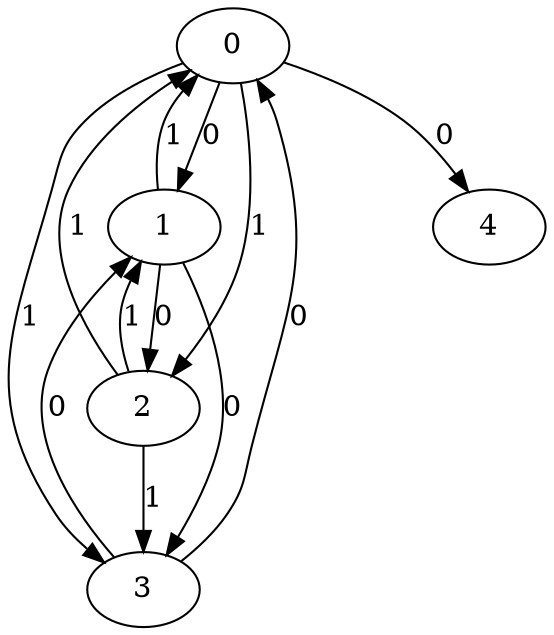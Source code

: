 // Source:5121 Canonical: -1 0 1 1 0 1 -1 0 0 -1 1 1 -1 1 -1 0 0 -1 -1 -1 -1 -1 -1 -1 -1
digraph HRA_from_5121_graph_000 {
  0 -> 1 [label="0"];
  0 -> 2 [label="1"];
  0 -> 3 [label="1"];
  1 -> 0 [label="1"];
  1 -> 2 [label="0"];
  1 -> 3 [label="0"];
  2 -> 0 [label="1"];
  2 -> 1 [label="1"];
  2 -> 3 [label="1"];
  3 -> 0 [label="0"];
  3 -> 1 [label="0"];
  0 -> 4 [label="0"];
}

// Source:5121 Canonical: -1 0 1 1 0 1 -1 0 0 -1 1 1 -1 1 -1 0 0 -1 -1 -1 0 -1 -1 -1 -1
digraph HRA_from_5121_graph_001 {
  0 -> 1 [label="0"];
  0 -> 2 [label="1"];
  0 -> 3 [label="1"];
  1 -> 0 [label="1"];
  1 -> 2 [label="0"];
  1 -> 3 [label="0"];
  2 -> 0 [label="1"];
  2 -> 1 [label="1"];
  2 -> 3 [label="1"];
  3 -> 0 [label="0"];
  3 -> 1 [label="0"];
  0 -> 4 [label="0"];
  4 -> 0 [label="0"];
}

// Source:5121 Canonical: -1 0 1 1 -1 1 -1 0 0 0 1 1 -1 1 -1 0 0 -1 -1 -1 -1 -1 -1 -1 -1
digraph HRA_from_5121_graph_002 {
  0 -> 1 [label="0"];
  0 -> 2 [label="1"];
  0 -> 3 [label="1"];
  1 -> 0 [label="1"];
  1 -> 2 [label="0"];
  1 -> 3 [label="0"];
  2 -> 0 [label="1"];
  2 -> 1 [label="1"];
  2 -> 3 [label="1"];
  3 -> 0 [label="0"];
  3 -> 1 [label="0"];
  1 -> 4 [label="0"];
}

// Source:5121 Canonical: -1 0 1 1 0 1 -1 0 0 0 1 1 -1 1 -1 0 0 -1 -1 -1 -1 -1 -1 -1 -1
digraph HRA_from_5121_graph_003 {
  0 -> 1 [label="0"];
  0 -> 2 [label="1"];
  0 -> 3 [label="1"];
  1 -> 0 [label="1"];
  1 -> 2 [label="0"];
  1 -> 3 [label="0"];
  2 -> 0 [label="1"];
  2 -> 1 [label="1"];
  2 -> 3 [label="1"];
  3 -> 0 [label="0"];
  3 -> 1 [label="0"];
  0 -> 4 [label="0"];
  1 -> 4 [label="0"];
}

// Source:5121 Canonical: -1 0 1 1 -1 1 -1 0 0 0 1 1 -1 1 -1 0 0 -1 -1 -1 0 -1 -1 -1 -1
digraph HRA_from_5121_graph_004 {
  0 -> 1 [label="0"];
  0 -> 2 [label="1"];
  0 -> 3 [label="1"];
  1 -> 0 [label="1"];
  1 -> 2 [label="0"];
  1 -> 3 [label="0"];
  2 -> 0 [label="1"];
  2 -> 1 [label="1"];
  2 -> 3 [label="1"];
  3 -> 0 [label="0"];
  3 -> 1 [label="0"];
  4 -> 0 [label="0"];
  1 -> 4 [label="0"];
}

// Source:5121 Canonical: -1 0 1 1 0 1 -1 0 0 0 1 1 -1 1 -1 0 0 -1 -1 -1 0 -1 -1 -1 -1
digraph HRA_from_5121_graph_005 {
  0 -> 1 [label="0"];
  0 -> 2 [label="1"];
  0 -> 3 [label="1"];
  1 -> 0 [label="1"];
  1 -> 2 [label="0"];
  1 -> 3 [label="0"];
  2 -> 0 [label="1"];
  2 -> 1 [label="1"];
  2 -> 3 [label="1"];
  3 -> 0 [label="0"];
  3 -> 1 [label="0"];
  0 -> 4 [label="0"];
  4 -> 0 [label="0"];
  1 -> 4 [label="0"];
}

// Source:5121 Canonical: -1 0 1 1 0 1 -1 0 0 -1 1 1 -1 1 -1 0 0 -1 -1 -1 -1 0 -1 -1 -1
digraph HRA_from_5121_graph_006 {
  0 -> 1 [label="0"];
  0 -> 2 [label="1"];
  0 -> 3 [label="1"];
  1 -> 0 [label="1"];
  1 -> 2 [label="0"];
  1 -> 3 [label="0"];
  2 -> 0 [label="1"];
  2 -> 1 [label="1"];
  2 -> 3 [label="1"];
  3 -> 0 [label="0"];
  3 -> 1 [label="0"];
  0 -> 4 [label="0"];
  4 -> 1 [label="0"];
}

// Source:5121 Canonical: -1 0 1 1 0 1 -1 0 0 -1 1 1 -1 1 -1 0 0 -1 -1 -1 0 0 -1 -1 -1
digraph HRA_from_5121_graph_007 {
  0 -> 1 [label="0"];
  0 -> 2 [label="1"];
  0 -> 3 [label="1"];
  1 -> 0 [label="1"];
  1 -> 2 [label="0"];
  1 -> 3 [label="0"];
  2 -> 0 [label="1"];
  2 -> 1 [label="1"];
  2 -> 3 [label="1"];
  3 -> 0 [label="0"];
  3 -> 1 [label="0"];
  0 -> 4 [label="0"];
  4 -> 0 [label="0"];
  4 -> 1 [label="0"];
}

// Source:5121 Canonical: -1 0 1 1 -1 1 -1 0 0 0 1 1 -1 1 -1 0 0 -1 -1 -1 -1 0 -1 -1 -1
digraph HRA_from_5121_graph_008 {
  0 -> 1 [label="0"];
  0 -> 2 [label="1"];
  0 -> 3 [label="1"];
  1 -> 0 [label="1"];
  1 -> 2 [label="0"];
  1 -> 3 [label="0"];
  2 -> 0 [label="1"];
  2 -> 1 [label="1"];
  2 -> 3 [label="1"];
  3 -> 0 [label="0"];
  3 -> 1 [label="0"];
  1 -> 4 [label="0"];
  4 -> 1 [label="0"];
}

// Source:5121 Canonical: -1 0 1 1 0 1 -1 0 0 0 1 1 -1 1 -1 0 0 -1 -1 -1 -1 0 -1 -1 -1
digraph HRA_from_5121_graph_009 {
  0 -> 1 [label="0"];
  0 -> 2 [label="1"];
  0 -> 3 [label="1"];
  1 -> 0 [label="1"];
  1 -> 2 [label="0"];
  1 -> 3 [label="0"];
  2 -> 0 [label="1"];
  2 -> 1 [label="1"];
  2 -> 3 [label="1"];
  3 -> 0 [label="0"];
  3 -> 1 [label="0"];
  0 -> 4 [label="0"];
  1 -> 4 [label="0"];
  4 -> 1 [label="0"];
}

// Source:5121 Canonical: -1 0 1 1 -1 1 -1 0 0 0 1 1 -1 1 -1 0 0 -1 -1 -1 0 0 -1 -1 -1
digraph HRA_from_5121_graph_010 {
  0 -> 1 [label="0"];
  0 -> 2 [label="1"];
  0 -> 3 [label="1"];
  1 -> 0 [label="1"];
  1 -> 2 [label="0"];
  1 -> 3 [label="0"];
  2 -> 0 [label="1"];
  2 -> 1 [label="1"];
  2 -> 3 [label="1"];
  3 -> 0 [label="0"];
  3 -> 1 [label="0"];
  4 -> 0 [label="0"];
  1 -> 4 [label="0"];
  4 -> 1 [label="0"];
}

// Source:5121 Canonical: -1 0 1 1 0 1 -1 0 0 0 1 1 -1 1 -1 0 0 -1 -1 -1 0 0 -1 -1 -1
digraph HRA_from_5121_graph_011 {
  0 -> 1 [label="0"];
  0 -> 2 [label="1"];
  0 -> 3 [label="1"];
  1 -> 0 [label="1"];
  1 -> 2 [label="0"];
  1 -> 3 [label="0"];
  2 -> 0 [label="1"];
  2 -> 1 [label="1"];
  2 -> 3 [label="1"];
  3 -> 0 [label="0"];
  3 -> 1 [label="0"];
  0 -> 4 [label="0"];
  4 -> 0 [label="0"];
  1 -> 4 [label="0"];
  4 -> 1 [label="0"];
}

// Source:5121 Canonical: -1 0 1 1 -1 1 -1 0 0 -1 1 1 -1 1 0 0 0 -1 -1 -1 -1 -1 -1 -1 -1
digraph HRA_from_5121_graph_012 {
  0 -> 1 [label="0"];
  0 -> 2 [label="1"];
  0 -> 3 [label="1"];
  1 -> 0 [label="1"];
  1 -> 2 [label="0"];
  1 -> 3 [label="0"];
  2 -> 0 [label="1"];
  2 -> 1 [label="1"];
  2 -> 3 [label="1"];
  3 -> 0 [label="0"];
  3 -> 1 [label="0"];
  2 -> 4 [label="0"];
}

// Source:5121 Canonical: -1 0 1 1 0 1 -1 0 0 -1 1 1 -1 1 0 0 0 -1 -1 -1 -1 -1 -1 -1 -1
digraph HRA_from_5121_graph_013 {
  0 -> 1 [label="0"];
  0 -> 2 [label="1"];
  0 -> 3 [label="1"];
  1 -> 0 [label="1"];
  1 -> 2 [label="0"];
  1 -> 3 [label="0"];
  2 -> 0 [label="1"];
  2 -> 1 [label="1"];
  2 -> 3 [label="1"];
  3 -> 0 [label="0"];
  3 -> 1 [label="0"];
  0 -> 4 [label="0"];
  2 -> 4 [label="0"];
}

// Source:5121 Canonical: -1 0 1 1 -1 1 -1 0 0 -1 1 1 -1 1 0 0 0 -1 -1 -1 0 -1 -1 -1 -1
digraph HRA_from_5121_graph_014 {
  0 -> 1 [label="0"];
  0 -> 2 [label="1"];
  0 -> 3 [label="1"];
  1 -> 0 [label="1"];
  1 -> 2 [label="0"];
  1 -> 3 [label="0"];
  2 -> 0 [label="1"];
  2 -> 1 [label="1"];
  2 -> 3 [label="1"];
  3 -> 0 [label="0"];
  3 -> 1 [label="0"];
  4 -> 0 [label="0"];
  2 -> 4 [label="0"];
}

// Source:5121 Canonical: -1 0 1 1 0 1 -1 0 0 -1 1 1 -1 1 0 0 0 -1 -1 -1 0 -1 -1 -1 -1
digraph HRA_from_5121_graph_015 {
  0 -> 1 [label="0"];
  0 -> 2 [label="1"];
  0 -> 3 [label="1"];
  1 -> 0 [label="1"];
  1 -> 2 [label="0"];
  1 -> 3 [label="0"];
  2 -> 0 [label="1"];
  2 -> 1 [label="1"];
  2 -> 3 [label="1"];
  3 -> 0 [label="0"];
  3 -> 1 [label="0"];
  0 -> 4 [label="0"];
  4 -> 0 [label="0"];
  2 -> 4 [label="0"];
}

// Source:5121 Canonical: -1 0 1 1 -1 1 -1 0 0 0 1 1 -1 1 0 0 0 -1 -1 -1 -1 -1 -1 -1 -1
digraph HRA_from_5121_graph_016 {
  0 -> 1 [label="0"];
  0 -> 2 [label="1"];
  0 -> 3 [label="1"];
  1 -> 0 [label="1"];
  1 -> 2 [label="0"];
  1 -> 3 [label="0"];
  2 -> 0 [label="1"];
  2 -> 1 [label="1"];
  2 -> 3 [label="1"];
  3 -> 0 [label="0"];
  3 -> 1 [label="0"];
  1 -> 4 [label="0"];
  2 -> 4 [label="0"];
}

// Source:5121 Canonical: -1 0 1 1 0 1 -1 0 0 0 1 1 -1 1 0 0 0 -1 -1 -1 -1 -1 -1 -1 -1
digraph HRA_from_5121_graph_017 {
  0 -> 1 [label="0"];
  0 -> 2 [label="1"];
  0 -> 3 [label="1"];
  1 -> 0 [label="1"];
  1 -> 2 [label="0"];
  1 -> 3 [label="0"];
  2 -> 0 [label="1"];
  2 -> 1 [label="1"];
  2 -> 3 [label="1"];
  3 -> 0 [label="0"];
  3 -> 1 [label="0"];
  0 -> 4 [label="0"];
  1 -> 4 [label="0"];
  2 -> 4 [label="0"];
}

// Source:5121 Canonical: -1 0 1 1 -1 1 -1 0 0 0 1 1 -1 1 0 0 0 -1 -1 -1 0 -1 -1 -1 -1
digraph HRA_from_5121_graph_018 {
  0 -> 1 [label="0"];
  0 -> 2 [label="1"];
  0 -> 3 [label="1"];
  1 -> 0 [label="1"];
  1 -> 2 [label="0"];
  1 -> 3 [label="0"];
  2 -> 0 [label="1"];
  2 -> 1 [label="1"];
  2 -> 3 [label="1"];
  3 -> 0 [label="0"];
  3 -> 1 [label="0"];
  4 -> 0 [label="0"];
  1 -> 4 [label="0"];
  2 -> 4 [label="0"];
}

// Source:5121 Canonical: -1 0 1 1 0 1 -1 0 0 0 1 1 -1 1 0 0 0 -1 -1 -1 0 -1 -1 -1 -1
digraph HRA_from_5121_graph_019 {
  0 -> 1 [label="0"];
  0 -> 2 [label="1"];
  0 -> 3 [label="1"];
  1 -> 0 [label="1"];
  1 -> 2 [label="0"];
  1 -> 3 [label="0"];
  2 -> 0 [label="1"];
  2 -> 1 [label="1"];
  2 -> 3 [label="1"];
  3 -> 0 [label="0"];
  3 -> 1 [label="0"];
  0 -> 4 [label="0"];
  4 -> 0 [label="0"];
  1 -> 4 [label="0"];
  2 -> 4 [label="0"];
}

// Source:5121 Canonical: -1 0 1 1 -1 1 -1 0 0 -1 1 1 -1 1 0 0 0 -1 -1 -1 -1 0 -1 -1 -1
digraph HRA_from_5121_graph_020 {
  0 -> 1 [label="0"];
  0 -> 2 [label="1"];
  0 -> 3 [label="1"];
  1 -> 0 [label="1"];
  1 -> 2 [label="0"];
  1 -> 3 [label="0"];
  2 -> 0 [label="1"];
  2 -> 1 [label="1"];
  2 -> 3 [label="1"];
  3 -> 0 [label="0"];
  3 -> 1 [label="0"];
  4 -> 1 [label="0"];
  2 -> 4 [label="0"];
}

// Source:5121 Canonical: -1 0 1 1 0 1 -1 0 0 -1 1 1 -1 1 0 0 0 -1 -1 -1 -1 0 -1 -1 -1
digraph HRA_from_5121_graph_021 {
  0 -> 1 [label="0"];
  0 -> 2 [label="1"];
  0 -> 3 [label="1"];
  1 -> 0 [label="1"];
  1 -> 2 [label="0"];
  1 -> 3 [label="0"];
  2 -> 0 [label="1"];
  2 -> 1 [label="1"];
  2 -> 3 [label="1"];
  3 -> 0 [label="0"];
  3 -> 1 [label="0"];
  0 -> 4 [label="0"];
  4 -> 1 [label="0"];
  2 -> 4 [label="0"];
}

// Source:5121 Canonical: -1 0 1 1 -1 1 -1 0 0 -1 1 1 -1 1 0 0 0 -1 -1 -1 0 0 -1 -1 -1
digraph HRA_from_5121_graph_022 {
  0 -> 1 [label="0"];
  0 -> 2 [label="1"];
  0 -> 3 [label="1"];
  1 -> 0 [label="1"];
  1 -> 2 [label="0"];
  1 -> 3 [label="0"];
  2 -> 0 [label="1"];
  2 -> 1 [label="1"];
  2 -> 3 [label="1"];
  3 -> 0 [label="0"];
  3 -> 1 [label="0"];
  4 -> 0 [label="0"];
  4 -> 1 [label="0"];
  2 -> 4 [label="0"];
}

// Source:5121 Canonical: -1 0 1 1 0 1 -1 0 0 -1 1 1 -1 1 0 0 0 -1 -1 -1 0 0 -1 -1 -1
digraph HRA_from_5121_graph_023 {
  0 -> 1 [label="0"];
  0 -> 2 [label="1"];
  0 -> 3 [label="1"];
  1 -> 0 [label="1"];
  1 -> 2 [label="0"];
  1 -> 3 [label="0"];
  2 -> 0 [label="1"];
  2 -> 1 [label="1"];
  2 -> 3 [label="1"];
  3 -> 0 [label="0"];
  3 -> 1 [label="0"];
  0 -> 4 [label="0"];
  4 -> 0 [label="0"];
  4 -> 1 [label="0"];
  2 -> 4 [label="0"];
}

// Source:5121 Canonical: -1 0 1 1 -1 1 -1 0 0 0 1 1 -1 1 0 0 0 -1 -1 -1 -1 0 -1 -1 -1
digraph HRA_from_5121_graph_024 {
  0 -> 1 [label="0"];
  0 -> 2 [label="1"];
  0 -> 3 [label="1"];
  1 -> 0 [label="1"];
  1 -> 2 [label="0"];
  1 -> 3 [label="0"];
  2 -> 0 [label="1"];
  2 -> 1 [label="1"];
  2 -> 3 [label="1"];
  3 -> 0 [label="0"];
  3 -> 1 [label="0"];
  1 -> 4 [label="0"];
  4 -> 1 [label="0"];
  2 -> 4 [label="0"];
}

// Source:5121 Canonical: -1 0 1 1 0 1 -1 0 0 0 1 1 -1 1 0 0 0 -1 -1 -1 -1 0 -1 -1 -1
digraph HRA_from_5121_graph_025 {
  0 -> 1 [label="0"];
  0 -> 2 [label="1"];
  0 -> 3 [label="1"];
  1 -> 0 [label="1"];
  1 -> 2 [label="0"];
  1 -> 3 [label="0"];
  2 -> 0 [label="1"];
  2 -> 1 [label="1"];
  2 -> 3 [label="1"];
  3 -> 0 [label="0"];
  3 -> 1 [label="0"];
  0 -> 4 [label="0"];
  1 -> 4 [label="0"];
  4 -> 1 [label="0"];
  2 -> 4 [label="0"];
}

// Source:5121 Canonical: -1 0 1 1 -1 1 -1 0 0 0 1 1 -1 1 0 0 0 -1 -1 -1 0 0 -1 -1 -1
digraph HRA_from_5121_graph_026 {
  0 -> 1 [label="0"];
  0 -> 2 [label="1"];
  0 -> 3 [label="1"];
  1 -> 0 [label="1"];
  1 -> 2 [label="0"];
  1 -> 3 [label="0"];
  2 -> 0 [label="1"];
  2 -> 1 [label="1"];
  2 -> 3 [label="1"];
  3 -> 0 [label="0"];
  3 -> 1 [label="0"];
  4 -> 0 [label="0"];
  1 -> 4 [label="0"];
  4 -> 1 [label="0"];
  2 -> 4 [label="0"];
}

// Source:5121 Canonical: -1 0 1 1 0 1 -1 0 0 0 1 1 -1 1 0 0 0 -1 -1 -1 0 0 -1 -1 -1
digraph HRA_from_5121_graph_027 {
  0 -> 1 [label="0"];
  0 -> 2 [label="1"];
  0 -> 3 [label="1"];
  1 -> 0 [label="1"];
  1 -> 2 [label="0"];
  1 -> 3 [label="0"];
  2 -> 0 [label="1"];
  2 -> 1 [label="1"];
  2 -> 3 [label="1"];
  3 -> 0 [label="0"];
  3 -> 1 [label="0"];
  0 -> 4 [label="0"];
  4 -> 0 [label="0"];
  1 -> 4 [label="0"];
  4 -> 1 [label="0"];
  2 -> 4 [label="0"];
}

// Source:5121 Canonical: -1 0 1 1 0 1 -1 0 0 -1 1 1 -1 1 -1 0 0 -1 -1 -1 -1 -1 0 -1 -1
digraph HRA_from_5121_graph_028 {
  0 -> 1 [label="0"];
  0 -> 2 [label="1"];
  0 -> 3 [label="1"];
  1 -> 0 [label="1"];
  1 -> 2 [label="0"];
  1 -> 3 [label="0"];
  2 -> 0 [label="1"];
  2 -> 1 [label="1"];
  2 -> 3 [label="1"];
  3 -> 0 [label="0"];
  3 -> 1 [label="0"];
  0 -> 4 [label="0"];
  4 -> 2 [label="0"];
}

// Source:5121 Canonical: -1 0 1 1 0 1 -1 0 0 -1 1 1 -1 1 -1 0 0 -1 -1 -1 0 -1 0 -1 -1
digraph HRA_from_5121_graph_029 {
  0 -> 1 [label="0"];
  0 -> 2 [label="1"];
  0 -> 3 [label="1"];
  1 -> 0 [label="1"];
  1 -> 2 [label="0"];
  1 -> 3 [label="0"];
  2 -> 0 [label="1"];
  2 -> 1 [label="1"];
  2 -> 3 [label="1"];
  3 -> 0 [label="0"];
  3 -> 1 [label="0"];
  0 -> 4 [label="0"];
  4 -> 0 [label="0"];
  4 -> 2 [label="0"];
}

// Source:5121 Canonical: -1 0 1 1 -1 1 -1 0 0 0 1 1 -1 1 -1 0 0 -1 -1 -1 -1 -1 0 -1 -1
digraph HRA_from_5121_graph_030 {
  0 -> 1 [label="0"];
  0 -> 2 [label="1"];
  0 -> 3 [label="1"];
  1 -> 0 [label="1"];
  1 -> 2 [label="0"];
  1 -> 3 [label="0"];
  2 -> 0 [label="1"];
  2 -> 1 [label="1"];
  2 -> 3 [label="1"];
  3 -> 0 [label="0"];
  3 -> 1 [label="0"];
  1 -> 4 [label="0"];
  4 -> 2 [label="0"];
}

// Source:5121 Canonical: -1 0 1 1 0 1 -1 0 0 0 1 1 -1 1 -1 0 0 -1 -1 -1 -1 -1 0 -1 -1
digraph HRA_from_5121_graph_031 {
  0 -> 1 [label="0"];
  0 -> 2 [label="1"];
  0 -> 3 [label="1"];
  1 -> 0 [label="1"];
  1 -> 2 [label="0"];
  1 -> 3 [label="0"];
  2 -> 0 [label="1"];
  2 -> 1 [label="1"];
  2 -> 3 [label="1"];
  3 -> 0 [label="0"];
  3 -> 1 [label="0"];
  0 -> 4 [label="0"];
  1 -> 4 [label="0"];
  4 -> 2 [label="0"];
}

// Source:5121 Canonical: -1 0 1 1 -1 1 -1 0 0 0 1 1 -1 1 -1 0 0 -1 -1 -1 0 -1 0 -1 -1
digraph HRA_from_5121_graph_032 {
  0 -> 1 [label="0"];
  0 -> 2 [label="1"];
  0 -> 3 [label="1"];
  1 -> 0 [label="1"];
  1 -> 2 [label="0"];
  1 -> 3 [label="0"];
  2 -> 0 [label="1"];
  2 -> 1 [label="1"];
  2 -> 3 [label="1"];
  3 -> 0 [label="0"];
  3 -> 1 [label="0"];
  4 -> 0 [label="0"];
  1 -> 4 [label="0"];
  4 -> 2 [label="0"];
}

// Source:5121 Canonical: -1 0 1 1 0 1 -1 0 0 0 1 1 -1 1 -1 0 0 -1 -1 -1 0 -1 0 -1 -1
digraph HRA_from_5121_graph_033 {
  0 -> 1 [label="0"];
  0 -> 2 [label="1"];
  0 -> 3 [label="1"];
  1 -> 0 [label="1"];
  1 -> 2 [label="0"];
  1 -> 3 [label="0"];
  2 -> 0 [label="1"];
  2 -> 1 [label="1"];
  2 -> 3 [label="1"];
  3 -> 0 [label="0"];
  3 -> 1 [label="0"];
  0 -> 4 [label="0"];
  4 -> 0 [label="0"];
  1 -> 4 [label="0"];
  4 -> 2 [label="0"];
}

// Source:5121 Canonical: -1 0 1 1 0 1 -1 0 0 -1 1 1 -1 1 -1 0 0 -1 -1 -1 -1 0 0 -1 -1
digraph HRA_from_5121_graph_034 {
  0 -> 1 [label="0"];
  0 -> 2 [label="1"];
  0 -> 3 [label="1"];
  1 -> 0 [label="1"];
  1 -> 2 [label="0"];
  1 -> 3 [label="0"];
  2 -> 0 [label="1"];
  2 -> 1 [label="1"];
  2 -> 3 [label="1"];
  3 -> 0 [label="0"];
  3 -> 1 [label="0"];
  0 -> 4 [label="0"];
  4 -> 1 [label="0"];
  4 -> 2 [label="0"];
}

// Source:5121 Canonical: -1 0 1 1 0 1 -1 0 0 -1 1 1 -1 1 -1 0 0 -1 -1 -1 0 0 0 -1 -1
digraph HRA_from_5121_graph_035 {
  0 -> 1 [label="0"];
  0 -> 2 [label="1"];
  0 -> 3 [label="1"];
  1 -> 0 [label="1"];
  1 -> 2 [label="0"];
  1 -> 3 [label="0"];
  2 -> 0 [label="1"];
  2 -> 1 [label="1"];
  2 -> 3 [label="1"];
  3 -> 0 [label="0"];
  3 -> 1 [label="0"];
  0 -> 4 [label="0"];
  4 -> 0 [label="0"];
  4 -> 1 [label="0"];
  4 -> 2 [label="0"];
}

// Source:5121 Canonical: -1 0 1 1 -1 1 -1 0 0 0 1 1 -1 1 -1 0 0 -1 -1 -1 -1 0 0 -1 -1
digraph HRA_from_5121_graph_036 {
  0 -> 1 [label="0"];
  0 -> 2 [label="1"];
  0 -> 3 [label="1"];
  1 -> 0 [label="1"];
  1 -> 2 [label="0"];
  1 -> 3 [label="0"];
  2 -> 0 [label="1"];
  2 -> 1 [label="1"];
  2 -> 3 [label="1"];
  3 -> 0 [label="0"];
  3 -> 1 [label="0"];
  1 -> 4 [label="0"];
  4 -> 1 [label="0"];
  4 -> 2 [label="0"];
}

// Source:5121 Canonical: -1 0 1 1 0 1 -1 0 0 0 1 1 -1 1 -1 0 0 -1 -1 -1 -1 0 0 -1 -1
digraph HRA_from_5121_graph_037 {
  0 -> 1 [label="0"];
  0 -> 2 [label="1"];
  0 -> 3 [label="1"];
  1 -> 0 [label="1"];
  1 -> 2 [label="0"];
  1 -> 3 [label="0"];
  2 -> 0 [label="1"];
  2 -> 1 [label="1"];
  2 -> 3 [label="1"];
  3 -> 0 [label="0"];
  3 -> 1 [label="0"];
  0 -> 4 [label="0"];
  1 -> 4 [label="0"];
  4 -> 1 [label="0"];
  4 -> 2 [label="0"];
}

// Source:5121 Canonical: -1 0 1 1 -1 1 -1 0 0 0 1 1 -1 1 -1 0 0 -1 -1 -1 0 0 0 -1 -1
digraph HRA_from_5121_graph_038 {
  0 -> 1 [label="0"];
  0 -> 2 [label="1"];
  0 -> 3 [label="1"];
  1 -> 0 [label="1"];
  1 -> 2 [label="0"];
  1 -> 3 [label="0"];
  2 -> 0 [label="1"];
  2 -> 1 [label="1"];
  2 -> 3 [label="1"];
  3 -> 0 [label="0"];
  3 -> 1 [label="0"];
  4 -> 0 [label="0"];
  1 -> 4 [label="0"];
  4 -> 1 [label="0"];
  4 -> 2 [label="0"];
}

// Source:5121 Canonical: -1 0 1 1 0 1 -1 0 0 0 1 1 -1 1 -1 0 0 -1 -1 -1 0 0 0 -1 -1
digraph HRA_from_5121_graph_039 {
  0 -> 1 [label="0"];
  0 -> 2 [label="1"];
  0 -> 3 [label="1"];
  1 -> 0 [label="1"];
  1 -> 2 [label="0"];
  1 -> 3 [label="0"];
  2 -> 0 [label="1"];
  2 -> 1 [label="1"];
  2 -> 3 [label="1"];
  3 -> 0 [label="0"];
  3 -> 1 [label="0"];
  0 -> 4 [label="0"];
  4 -> 0 [label="0"];
  1 -> 4 [label="0"];
  4 -> 1 [label="0"];
  4 -> 2 [label="0"];
}

// Source:5121 Canonical: -1 0 1 1 -1 1 -1 0 0 -1 1 1 -1 1 0 0 0 -1 -1 -1 -1 -1 0 -1 -1
digraph HRA_from_5121_graph_040 {
  0 -> 1 [label="0"];
  0 -> 2 [label="1"];
  0 -> 3 [label="1"];
  1 -> 0 [label="1"];
  1 -> 2 [label="0"];
  1 -> 3 [label="0"];
  2 -> 0 [label="1"];
  2 -> 1 [label="1"];
  2 -> 3 [label="1"];
  3 -> 0 [label="0"];
  3 -> 1 [label="0"];
  2 -> 4 [label="0"];
  4 -> 2 [label="0"];
}

// Source:5121 Canonical: -1 0 1 1 0 1 -1 0 0 -1 1 1 -1 1 0 0 0 -1 -1 -1 -1 -1 0 -1 -1
digraph HRA_from_5121_graph_041 {
  0 -> 1 [label="0"];
  0 -> 2 [label="1"];
  0 -> 3 [label="1"];
  1 -> 0 [label="1"];
  1 -> 2 [label="0"];
  1 -> 3 [label="0"];
  2 -> 0 [label="1"];
  2 -> 1 [label="1"];
  2 -> 3 [label="1"];
  3 -> 0 [label="0"];
  3 -> 1 [label="0"];
  0 -> 4 [label="0"];
  2 -> 4 [label="0"];
  4 -> 2 [label="0"];
}

// Source:5121 Canonical: -1 0 1 1 -1 1 -1 0 0 -1 1 1 -1 1 0 0 0 -1 -1 -1 0 -1 0 -1 -1
digraph HRA_from_5121_graph_042 {
  0 -> 1 [label="0"];
  0 -> 2 [label="1"];
  0 -> 3 [label="1"];
  1 -> 0 [label="1"];
  1 -> 2 [label="0"];
  1 -> 3 [label="0"];
  2 -> 0 [label="1"];
  2 -> 1 [label="1"];
  2 -> 3 [label="1"];
  3 -> 0 [label="0"];
  3 -> 1 [label="0"];
  4 -> 0 [label="0"];
  2 -> 4 [label="0"];
  4 -> 2 [label="0"];
}

// Source:5121 Canonical: -1 0 1 1 0 1 -1 0 0 -1 1 1 -1 1 0 0 0 -1 -1 -1 0 -1 0 -1 -1
digraph HRA_from_5121_graph_043 {
  0 -> 1 [label="0"];
  0 -> 2 [label="1"];
  0 -> 3 [label="1"];
  1 -> 0 [label="1"];
  1 -> 2 [label="0"];
  1 -> 3 [label="0"];
  2 -> 0 [label="1"];
  2 -> 1 [label="1"];
  2 -> 3 [label="1"];
  3 -> 0 [label="0"];
  3 -> 1 [label="0"];
  0 -> 4 [label="0"];
  4 -> 0 [label="0"];
  2 -> 4 [label="0"];
  4 -> 2 [label="0"];
}

// Source:5121 Canonical: -1 0 1 1 -1 1 -1 0 0 0 1 1 -1 1 0 0 0 -1 -1 -1 -1 -1 0 -1 -1
digraph HRA_from_5121_graph_044 {
  0 -> 1 [label="0"];
  0 -> 2 [label="1"];
  0 -> 3 [label="1"];
  1 -> 0 [label="1"];
  1 -> 2 [label="0"];
  1 -> 3 [label="0"];
  2 -> 0 [label="1"];
  2 -> 1 [label="1"];
  2 -> 3 [label="1"];
  3 -> 0 [label="0"];
  3 -> 1 [label="0"];
  1 -> 4 [label="0"];
  2 -> 4 [label="0"];
  4 -> 2 [label="0"];
}

// Source:5121 Canonical: -1 0 1 1 0 1 -1 0 0 0 1 1 -1 1 0 0 0 -1 -1 -1 -1 -1 0 -1 -1
digraph HRA_from_5121_graph_045 {
  0 -> 1 [label="0"];
  0 -> 2 [label="1"];
  0 -> 3 [label="1"];
  1 -> 0 [label="1"];
  1 -> 2 [label="0"];
  1 -> 3 [label="0"];
  2 -> 0 [label="1"];
  2 -> 1 [label="1"];
  2 -> 3 [label="1"];
  3 -> 0 [label="0"];
  3 -> 1 [label="0"];
  0 -> 4 [label="0"];
  1 -> 4 [label="0"];
  2 -> 4 [label="0"];
  4 -> 2 [label="0"];
}

// Source:5121 Canonical: -1 0 1 1 -1 1 -1 0 0 0 1 1 -1 1 0 0 0 -1 -1 -1 0 -1 0 -1 -1
digraph HRA_from_5121_graph_046 {
  0 -> 1 [label="0"];
  0 -> 2 [label="1"];
  0 -> 3 [label="1"];
  1 -> 0 [label="1"];
  1 -> 2 [label="0"];
  1 -> 3 [label="0"];
  2 -> 0 [label="1"];
  2 -> 1 [label="1"];
  2 -> 3 [label="1"];
  3 -> 0 [label="0"];
  3 -> 1 [label="0"];
  4 -> 0 [label="0"];
  1 -> 4 [label="0"];
  2 -> 4 [label="0"];
  4 -> 2 [label="0"];
}

// Source:5121 Canonical: -1 0 1 1 0 1 -1 0 0 0 1 1 -1 1 0 0 0 -1 -1 -1 0 -1 0 -1 -1
digraph HRA_from_5121_graph_047 {
  0 -> 1 [label="0"];
  0 -> 2 [label="1"];
  0 -> 3 [label="1"];
  1 -> 0 [label="1"];
  1 -> 2 [label="0"];
  1 -> 3 [label="0"];
  2 -> 0 [label="1"];
  2 -> 1 [label="1"];
  2 -> 3 [label="1"];
  3 -> 0 [label="0"];
  3 -> 1 [label="0"];
  0 -> 4 [label="0"];
  4 -> 0 [label="0"];
  1 -> 4 [label="0"];
  2 -> 4 [label="0"];
  4 -> 2 [label="0"];
}

// Source:5121 Canonical: -1 0 1 1 -1 1 -1 0 0 -1 1 1 -1 1 0 0 0 -1 -1 -1 -1 0 0 -1 -1
digraph HRA_from_5121_graph_048 {
  0 -> 1 [label="0"];
  0 -> 2 [label="1"];
  0 -> 3 [label="1"];
  1 -> 0 [label="1"];
  1 -> 2 [label="0"];
  1 -> 3 [label="0"];
  2 -> 0 [label="1"];
  2 -> 1 [label="1"];
  2 -> 3 [label="1"];
  3 -> 0 [label="0"];
  3 -> 1 [label="0"];
  4 -> 1 [label="0"];
  2 -> 4 [label="0"];
  4 -> 2 [label="0"];
}

// Source:5121 Canonical: -1 0 1 1 0 1 -1 0 0 -1 1 1 -1 1 0 0 0 -1 -1 -1 -1 0 0 -1 -1
digraph HRA_from_5121_graph_049 {
  0 -> 1 [label="0"];
  0 -> 2 [label="1"];
  0 -> 3 [label="1"];
  1 -> 0 [label="1"];
  1 -> 2 [label="0"];
  1 -> 3 [label="0"];
  2 -> 0 [label="1"];
  2 -> 1 [label="1"];
  2 -> 3 [label="1"];
  3 -> 0 [label="0"];
  3 -> 1 [label="0"];
  0 -> 4 [label="0"];
  4 -> 1 [label="0"];
  2 -> 4 [label="0"];
  4 -> 2 [label="0"];
}

// Source:5121 Canonical: -1 0 1 1 -1 1 -1 0 0 -1 1 1 -1 1 0 0 0 -1 -1 -1 0 0 0 -1 -1
digraph HRA_from_5121_graph_050 {
  0 -> 1 [label="0"];
  0 -> 2 [label="1"];
  0 -> 3 [label="1"];
  1 -> 0 [label="1"];
  1 -> 2 [label="0"];
  1 -> 3 [label="0"];
  2 -> 0 [label="1"];
  2 -> 1 [label="1"];
  2 -> 3 [label="1"];
  3 -> 0 [label="0"];
  3 -> 1 [label="0"];
  4 -> 0 [label="0"];
  4 -> 1 [label="0"];
  2 -> 4 [label="0"];
  4 -> 2 [label="0"];
}

// Source:5121 Canonical: -1 0 1 1 0 1 -1 0 0 -1 1 1 -1 1 0 0 0 -1 -1 -1 0 0 0 -1 -1
digraph HRA_from_5121_graph_051 {
  0 -> 1 [label="0"];
  0 -> 2 [label="1"];
  0 -> 3 [label="1"];
  1 -> 0 [label="1"];
  1 -> 2 [label="0"];
  1 -> 3 [label="0"];
  2 -> 0 [label="1"];
  2 -> 1 [label="1"];
  2 -> 3 [label="1"];
  3 -> 0 [label="0"];
  3 -> 1 [label="0"];
  0 -> 4 [label="0"];
  4 -> 0 [label="0"];
  4 -> 1 [label="0"];
  2 -> 4 [label="0"];
  4 -> 2 [label="0"];
}

// Source:5121 Canonical: -1 0 1 1 -1 1 -1 0 0 0 1 1 -1 1 0 0 0 -1 -1 -1 -1 0 0 -1 -1
digraph HRA_from_5121_graph_052 {
  0 -> 1 [label="0"];
  0 -> 2 [label="1"];
  0 -> 3 [label="1"];
  1 -> 0 [label="1"];
  1 -> 2 [label="0"];
  1 -> 3 [label="0"];
  2 -> 0 [label="1"];
  2 -> 1 [label="1"];
  2 -> 3 [label="1"];
  3 -> 0 [label="0"];
  3 -> 1 [label="0"];
  1 -> 4 [label="0"];
  4 -> 1 [label="0"];
  2 -> 4 [label="0"];
  4 -> 2 [label="0"];
}

// Source:5121 Canonical: -1 0 1 1 0 1 -1 0 0 0 1 1 -1 1 0 0 0 -1 -1 -1 -1 0 0 -1 -1
digraph HRA_from_5121_graph_053 {
  0 -> 1 [label="0"];
  0 -> 2 [label="1"];
  0 -> 3 [label="1"];
  1 -> 0 [label="1"];
  1 -> 2 [label="0"];
  1 -> 3 [label="0"];
  2 -> 0 [label="1"];
  2 -> 1 [label="1"];
  2 -> 3 [label="1"];
  3 -> 0 [label="0"];
  3 -> 1 [label="0"];
  0 -> 4 [label="0"];
  1 -> 4 [label="0"];
  4 -> 1 [label="0"];
  2 -> 4 [label="0"];
  4 -> 2 [label="0"];
}

// Source:5121 Canonical: -1 0 1 1 -1 1 -1 0 0 0 1 1 -1 1 0 0 0 -1 -1 -1 0 0 0 -1 -1
digraph HRA_from_5121_graph_054 {
  0 -> 1 [label="0"];
  0 -> 2 [label="1"];
  0 -> 3 [label="1"];
  1 -> 0 [label="1"];
  1 -> 2 [label="0"];
  1 -> 3 [label="0"];
  2 -> 0 [label="1"];
  2 -> 1 [label="1"];
  2 -> 3 [label="1"];
  3 -> 0 [label="0"];
  3 -> 1 [label="0"];
  4 -> 0 [label="0"];
  1 -> 4 [label="0"];
  4 -> 1 [label="0"];
  2 -> 4 [label="0"];
  4 -> 2 [label="0"];
}

// Source:5121 Canonical: -1 0 1 1 0 1 -1 0 0 0 1 1 -1 1 0 0 0 -1 -1 -1 0 0 0 -1 -1
digraph HRA_from_5121_graph_055 {
  0 -> 1 [label="0"];
  0 -> 2 [label="1"];
  0 -> 3 [label="1"];
  1 -> 0 [label="1"];
  1 -> 2 [label="0"];
  1 -> 3 [label="0"];
  2 -> 0 [label="1"];
  2 -> 1 [label="1"];
  2 -> 3 [label="1"];
  3 -> 0 [label="0"];
  3 -> 1 [label="0"];
  0 -> 4 [label="0"];
  4 -> 0 [label="0"];
  1 -> 4 [label="0"];
  4 -> 1 [label="0"];
  2 -> 4 [label="0"];
  4 -> 2 [label="0"];
}

// Source:5121 Canonical: -1 0 1 1 -1 1 -1 0 0 -1 1 1 -1 1 -1 0 0 -1 -1 0 -1 -1 -1 -1 -1
digraph HRA_from_5121_graph_056 {
  0 -> 1 [label="0"];
  0 -> 2 [label="1"];
  0 -> 3 [label="1"];
  1 -> 0 [label="1"];
  1 -> 2 [label="0"];
  1 -> 3 [label="0"];
  2 -> 0 [label="1"];
  2 -> 1 [label="1"];
  2 -> 3 [label="1"];
  3 -> 0 [label="0"];
  3 -> 1 [label="0"];
  3 -> 4 [label="0"];
}

// Source:5121 Canonical: -1 0 1 1 0 1 -1 0 0 -1 1 1 -1 1 -1 0 0 -1 -1 0 -1 -1 -1 -1 -1
digraph HRA_from_5121_graph_057 {
  0 -> 1 [label="0"];
  0 -> 2 [label="1"];
  0 -> 3 [label="1"];
  1 -> 0 [label="1"];
  1 -> 2 [label="0"];
  1 -> 3 [label="0"];
  2 -> 0 [label="1"];
  2 -> 1 [label="1"];
  2 -> 3 [label="1"];
  3 -> 0 [label="0"];
  3 -> 1 [label="0"];
  0 -> 4 [label="0"];
  3 -> 4 [label="0"];
}

// Source:5121 Canonical: -1 0 1 1 -1 1 -1 0 0 -1 1 1 -1 1 -1 0 0 -1 -1 0 0 -1 -1 -1 -1
digraph HRA_from_5121_graph_058 {
  0 -> 1 [label="0"];
  0 -> 2 [label="1"];
  0 -> 3 [label="1"];
  1 -> 0 [label="1"];
  1 -> 2 [label="0"];
  1 -> 3 [label="0"];
  2 -> 0 [label="1"];
  2 -> 1 [label="1"];
  2 -> 3 [label="1"];
  3 -> 0 [label="0"];
  3 -> 1 [label="0"];
  4 -> 0 [label="0"];
  3 -> 4 [label="0"];
}

// Source:5121 Canonical: -1 0 1 1 0 1 -1 0 0 -1 1 1 -1 1 -1 0 0 -1 -1 0 0 -1 -1 -1 -1
digraph HRA_from_5121_graph_059 {
  0 -> 1 [label="0"];
  0 -> 2 [label="1"];
  0 -> 3 [label="1"];
  1 -> 0 [label="1"];
  1 -> 2 [label="0"];
  1 -> 3 [label="0"];
  2 -> 0 [label="1"];
  2 -> 1 [label="1"];
  2 -> 3 [label="1"];
  3 -> 0 [label="0"];
  3 -> 1 [label="0"];
  0 -> 4 [label="0"];
  4 -> 0 [label="0"];
  3 -> 4 [label="0"];
}

// Source:5121 Canonical: -1 0 1 1 -1 1 -1 0 0 0 1 1 -1 1 -1 0 0 -1 -1 0 -1 -1 -1 -1 -1
digraph HRA_from_5121_graph_060 {
  0 -> 1 [label="0"];
  0 -> 2 [label="1"];
  0 -> 3 [label="1"];
  1 -> 0 [label="1"];
  1 -> 2 [label="0"];
  1 -> 3 [label="0"];
  2 -> 0 [label="1"];
  2 -> 1 [label="1"];
  2 -> 3 [label="1"];
  3 -> 0 [label="0"];
  3 -> 1 [label="0"];
  1 -> 4 [label="0"];
  3 -> 4 [label="0"];
}

// Source:5121 Canonical: -1 0 1 1 0 1 -1 0 0 0 1 1 -1 1 -1 0 0 -1 -1 0 -1 -1 -1 -1 -1
digraph HRA_from_5121_graph_061 {
  0 -> 1 [label="0"];
  0 -> 2 [label="1"];
  0 -> 3 [label="1"];
  1 -> 0 [label="1"];
  1 -> 2 [label="0"];
  1 -> 3 [label="0"];
  2 -> 0 [label="1"];
  2 -> 1 [label="1"];
  2 -> 3 [label="1"];
  3 -> 0 [label="0"];
  3 -> 1 [label="0"];
  0 -> 4 [label="0"];
  1 -> 4 [label="0"];
  3 -> 4 [label="0"];
}

// Source:5121 Canonical: -1 0 1 1 -1 1 -1 0 0 0 1 1 -1 1 -1 0 0 -1 -1 0 0 -1 -1 -1 -1
digraph HRA_from_5121_graph_062 {
  0 -> 1 [label="0"];
  0 -> 2 [label="1"];
  0 -> 3 [label="1"];
  1 -> 0 [label="1"];
  1 -> 2 [label="0"];
  1 -> 3 [label="0"];
  2 -> 0 [label="1"];
  2 -> 1 [label="1"];
  2 -> 3 [label="1"];
  3 -> 0 [label="0"];
  3 -> 1 [label="0"];
  4 -> 0 [label="0"];
  1 -> 4 [label="0"];
  3 -> 4 [label="0"];
}

// Source:5121 Canonical: -1 0 1 1 0 1 -1 0 0 0 1 1 -1 1 -1 0 0 -1 -1 0 0 -1 -1 -1 -1
digraph HRA_from_5121_graph_063 {
  0 -> 1 [label="0"];
  0 -> 2 [label="1"];
  0 -> 3 [label="1"];
  1 -> 0 [label="1"];
  1 -> 2 [label="0"];
  1 -> 3 [label="0"];
  2 -> 0 [label="1"];
  2 -> 1 [label="1"];
  2 -> 3 [label="1"];
  3 -> 0 [label="0"];
  3 -> 1 [label="0"];
  0 -> 4 [label="0"];
  4 -> 0 [label="0"];
  1 -> 4 [label="0"];
  3 -> 4 [label="0"];
}

// Source:5121 Canonical: -1 0 1 1 -1 1 -1 0 0 -1 1 1 -1 1 -1 0 0 -1 -1 0 -1 0 -1 -1 -1
digraph HRA_from_5121_graph_064 {
  0 -> 1 [label="0"];
  0 -> 2 [label="1"];
  0 -> 3 [label="1"];
  1 -> 0 [label="1"];
  1 -> 2 [label="0"];
  1 -> 3 [label="0"];
  2 -> 0 [label="1"];
  2 -> 1 [label="1"];
  2 -> 3 [label="1"];
  3 -> 0 [label="0"];
  3 -> 1 [label="0"];
  4 -> 1 [label="0"];
  3 -> 4 [label="0"];
}

// Source:5121 Canonical: -1 0 1 1 0 1 -1 0 0 -1 1 1 -1 1 -1 0 0 -1 -1 0 -1 0 -1 -1 -1
digraph HRA_from_5121_graph_065 {
  0 -> 1 [label="0"];
  0 -> 2 [label="1"];
  0 -> 3 [label="1"];
  1 -> 0 [label="1"];
  1 -> 2 [label="0"];
  1 -> 3 [label="0"];
  2 -> 0 [label="1"];
  2 -> 1 [label="1"];
  2 -> 3 [label="1"];
  3 -> 0 [label="0"];
  3 -> 1 [label="0"];
  0 -> 4 [label="0"];
  4 -> 1 [label="0"];
  3 -> 4 [label="0"];
}

// Source:5121 Canonical: -1 0 1 1 -1 1 -1 0 0 -1 1 1 -1 1 -1 0 0 -1 -1 0 0 0 -1 -1 -1
digraph HRA_from_5121_graph_066 {
  0 -> 1 [label="0"];
  0 -> 2 [label="1"];
  0 -> 3 [label="1"];
  1 -> 0 [label="1"];
  1 -> 2 [label="0"];
  1 -> 3 [label="0"];
  2 -> 0 [label="1"];
  2 -> 1 [label="1"];
  2 -> 3 [label="1"];
  3 -> 0 [label="0"];
  3 -> 1 [label="0"];
  4 -> 0 [label="0"];
  4 -> 1 [label="0"];
  3 -> 4 [label="0"];
}

// Source:5121 Canonical: -1 0 1 1 0 1 -1 0 0 -1 1 1 -1 1 -1 0 0 -1 -1 0 0 0 -1 -1 -1
digraph HRA_from_5121_graph_067 {
  0 -> 1 [label="0"];
  0 -> 2 [label="1"];
  0 -> 3 [label="1"];
  1 -> 0 [label="1"];
  1 -> 2 [label="0"];
  1 -> 3 [label="0"];
  2 -> 0 [label="1"];
  2 -> 1 [label="1"];
  2 -> 3 [label="1"];
  3 -> 0 [label="0"];
  3 -> 1 [label="0"];
  0 -> 4 [label="0"];
  4 -> 0 [label="0"];
  4 -> 1 [label="0"];
  3 -> 4 [label="0"];
}

// Source:5121 Canonical: -1 0 1 1 -1 1 -1 0 0 0 1 1 -1 1 -1 0 0 -1 -1 0 -1 0 -1 -1 -1
digraph HRA_from_5121_graph_068 {
  0 -> 1 [label="0"];
  0 -> 2 [label="1"];
  0 -> 3 [label="1"];
  1 -> 0 [label="1"];
  1 -> 2 [label="0"];
  1 -> 3 [label="0"];
  2 -> 0 [label="1"];
  2 -> 1 [label="1"];
  2 -> 3 [label="1"];
  3 -> 0 [label="0"];
  3 -> 1 [label="0"];
  1 -> 4 [label="0"];
  4 -> 1 [label="0"];
  3 -> 4 [label="0"];
}

// Source:5121 Canonical: -1 0 1 1 0 1 -1 0 0 0 1 1 -1 1 -1 0 0 -1 -1 0 -1 0 -1 -1 -1
digraph HRA_from_5121_graph_069 {
  0 -> 1 [label="0"];
  0 -> 2 [label="1"];
  0 -> 3 [label="1"];
  1 -> 0 [label="1"];
  1 -> 2 [label="0"];
  1 -> 3 [label="0"];
  2 -> 0 [label="1"];
  2 -> 1 [label="1"];
  2 -> 3 [label="1"];
  3 -> 0 [label="0"];
  3 -> 1 [label="0"];
  0 -> 4 [label="0"];
  1 -> 4 [label="0"];
  4 -> 1 [label="0"];
  3 -> 4 [label="0"];
}

// Source:5121 Canonical: -1 0 1 1 -1 1 -1 0 0 0 1 1 -1 1 -1 0 0 -1 -1 0 0 0 -1 -1 -1
digraph HRA_from_5121_graph_070 {
  0 -> 1 [label="0"];
  0 -> 2 [label="1"];
  0 -> 3 [label="1"];
  1 -> 0 [label="1"];
  1 -> 2 [label="0"];
  1 -> 3 [label="0"];
  2 -> 0 [label="1"];
  2 -> 1 [label="1"];
  2 -> 3 [label="1"];
  3 -> 0 [label="0"];
  3 -> 1 [label="0"];
  4 -> 0 [label="0"];
  1 -> 4 [label="0"];
  4 -> 1 [label="0"];
  3 -> 4 [label="0"];
}

// Source:5121 Canonical: -1 0 1 1 0 1 -1 0 0 0 1 1 -1 1 -1 0 0 -1 -1 0 0 0 -1 -1 -1
digraph HRA_from_5121_graph_071 {
  0 -> 1 [label="0"];
  0 -> 2 [label="1"];
  0 -> 3 [label="1"];
  1 -> 0 [label="1"];
  1 -> 2 [label="0"];
  1 -> 3 [label="0"];
  2 -> 0 [label="1"];
  2 -> 1 [label="1"];
  2 -> 3 [label="1"];
  3 -> 0 [label="0"];
  3 -> 1 [label="0"];
  0 -> 4 [label="0"];
  4 -> 0 [label="0"];
  1 -> 4 [label="0"];
  4 -> 1 [label="0"];
  3 -> 4 [label="0"];
}

// Source:5121 Canonical: -1 0 1 1 -1 1 -1 0 0 -1 1 1 -1 1 0 0 0 -1 -1 0 -1 -1 -1 -1 -1
digraph HRA_from_5121_graph_072 {
  0 -> 1 [label="0"];
  0 -> 2 [label="1"];
  0 -> 3 [label="1"];
  1 -> 0 [label="1"];
  1 -> 2 [label="0"];
  1 -> 3 [label="0"];
  2 -> 0 [label="1"];
  2 -> 1 [label="1"];
  2 -> 3 [label="1"];
  3 -> 0 [label="0"];
  3 -> 1 [label="0"];
  2 -> 4 [label="0"];
  3 -> 4 [label="0"];
}

// Source:5121 Canonical: -1 0 1 1 0 1 -1 0 0 -1 1 1 -1 1 0 0 0 -1 -1 0 -1 -1 -1 -1 -1
digraph HRA_from_5121_graph_073 {
  0 -> 1 [label="0"];
  0 -> 2 [label="1"];
  0 -> 3 [label="1"];
  1 -> 0 [label="1"];
  1 -> 2 [label="0"];
  1 -> 3 [label="0"];
  2 -> 0 [label="1"];
  2 -> 1 [label="1"];
  2 -> 3 [label="1"];
  3 -> 0 [label="0"];
  3 -> 1 [label="0"];
  0 -> 4 [label="0"];
  2 -> 4 [label="0"];
  3 -> 4 [label="0"];
}

// Source:5121 Canonical: -1 0 1 1 -1 1 -1 0 0 -1 1 1 -1 1 0 0 0 -1 -1 0 0 -1 -1 -1 -1
digraph HRA_from_5121_graph_074 {
  0 -> 1 [label="0"];
  0 -> 2 [label="1"];
  0 -> 3 [label="1"];
  1 -> 0 [label="1"];
  1 -> 2 [label="0"];
  1 -> 3 [label="0"];
  2 -> 0 [label="1"];
  2 -> 1 [label="1"];
  2 -> 3 [label="1"];
  3 -> 0 [label="0"];
  3 -> 1 [label="0"];
  4 -> 0 [label="0"];
  2 -> 4 [label="0"];
  3 -> 4 [label="0"];
}

// Source:5121 Canonical: -1 0 1 1 0 1 -1 0 0 -1 1 1 -1 1 0 0 0 -1 -1 0 0 -1 -1 -1 -1
digraph HRA_from_5121_graph_075 {
  0 -> 1 [label="0"];
  0 -> 2 [label="1"];
  0 -> 3 [label="1"];
  1 -> 0 [label="1"];
  1 -> 2 [label="0"];
  1 -> 3 [label="0"];
  2 -> 0 [label="1"];
  2 -> 1 [label="1"];
  2 -> 3 [label="1"];
  3 -> 0 [label="0"];
  3 -> 1 [label="0"];
  0 -> 4 [label="0"];
  4 -> 0 [label="0"];
  2 -> 4 [label="0"];
  3 -> 4 [label="0"];
}

// Source:5121 Canonical: -1 0 1 1 -1 1 -1 0 0 0 1 1 -1 1 0 0 0 -1 -1 0 -1 -1 -1 -1 -1
digraph HRA_from_5121_graph_076 {
  0 -> 1 [label="0"];
  0 -> 2 [label="1"];
  0 -> 3 [label="1"];
  1 -> 0 [label="1"];
  1 -> 2 [label="0"];
  1 -> 3 [label="0"];
  2 -> 0 [label="1"];
  2 -> 1 [label="1"];
  2 -> 3 [label="1"];
  3 -> 0 [label="0"];
  3 -> 1 [label="0"];
  1 -> 4 [label="0"];
  2 -> 4 [label="0"];
  3 -> 4 [label="0"];
}

// Source:5121 Canonical: -1 0 1 1 0 1 -1 0 0 0 1 1 -1 1 0 0 0 -1 -1 0 -1 -1 -1 -1 -1
digraph HRA_from_5121_graph_077 {
  0 -> 1 [label="0"];
  0 -> 2 [label="1"];
  0 -> 3 [label="1"];
  1 -> 0 [label="1"];
  1 -> 2 [label="0"];
  1 -> 3 [label="0"];
  2 -> 0 [label="1"];
  2 -> 1 [label="1"];
  2 -> 3 [label="1"];
  3 -> 0 [label="0"];
  3 -> 1 [label="0"];
  0 -> 4 [label="0"];
  1 -> 4 [label="0"];
  2 -> 4 [label="0"];
  3 -> 4 [label="0"];
}

// Source:5121 Canonical: -1 0 1 1 -1 1 -1 0 0 0 1 1 -1 1 0 0 0 -1 -1 0 0 -1 -1 -1 -1
digraph HRA_from_5121_graph_078 {
  0 -> 1 [label="0"];
  0 -> 2 [label="1"];
  0 -> 3 [label="1"];
  1 -> 0 [label="1"];
  1 -> 2 [label="0"];
  1 -> 3 [label="0"];
  2 -> 0 [label="1"];
  2 -> 1 [label="1"];
  2 -> 3 [label="1"];
  3 -> 0 [label="0"];
  3 -> 1 [label="0"];
  4 -> 0 [label="0"];
  1 -> 4 [label="0"];
  2 -> 4 [label="0"];
  3 -> 4 [label="0"];
}

// Source:5121 Canonical: -1 0 1 1 0 1 -1 0 0 0 1 1 -1 1 0 0 0 -1 -1 0 0 -1 -1 -1 -1
digraph HRA_from_5121_graph_079 {
  0 -> 1 [label="0"];
  0 -> 2 [label="1"];
  0 -> 3 [label="1"];
  1 -> 0 [label="1"];
  1 -> 2 [label="0"];
  1 -> 3 [label="0"];
  2 -> 0 [label="1"];
  2 -> 1 [label="1"];
  2 -> 3 [label="1"];
  3 -> 0 [label="0"];
  3 -> 1 [label="0"];
  0 -> 4 [label="0"];
  4 -> 0 [label="0"];
  1 -> 4 [label="0"];
  2 -> 4 [label="0"];
  3 -> 4 [label="0"];
}

// Source:5121 Canonical: -1 0 1 1 -1 1 -1 0 0 -1 1 1 -1 1 0 0 0 -1 -1 0 -1 0 -1 -1 -1
digraph HRA_from_5121_graph_080 {
  0 -> 1 [label="0"];
  0 -> 2 [label="1"];
  0 -> 3 [label="1"];
  1 -> 0 [label="1"];
  1 -> 2 [label="0"];
  1 -> 3 [label="0"];
  2 -> 0 [label="1"];
  2 -> 1 [label="1"];
  2 -> 3 [label="1"];
  3 -> 0 [label="0"];
  3 -> 1 [label="0"];
  4 -> 1 [label="0"];
  2 -> 4 [label="0"];
  3 -> 4 [label="0"];
}

// Source:5121 Canonical: -1 0 1 1 0 1 -1 0 0 -1 1 1 -1 1 0 0 0 -1 -1 0 -1 0 -1 -1 -1
digraph HRA_from_5121_graph_081 {
  0 -> 1 [label="0"];
  0 -> 2 [label="1"];
  0 -> 3 [label="1"];
  1 -> 0 [label="1"];
  1 -> 2 [label="0"];
  1 -> 3 [label="0"];
  2 -> 0 [label="1"];
  2 -> 1 [label="1"];
  2 -> 3 [label="1"];
  3 -> 0 [label="0"];
  3 -> 1 [label="0"];
  0 -> 4 [label="0"];
  4 -> 1 [label="0"];
  2 -> 4 [label="0"];
  3 -> 4 [label="0"];
}

// Source:5121 Canonical: -1 0 1 1 -1 1 -1 0 0 -1 1 1 -1 1 0 0 0 -1 -1 0 0 0 -1 -1 -1
digraph HRA_from_5121_graph_082 {
  0 -> 1 [label="0"];
  0 -> 2 [label="1"];
  0 -> 3 [label="1"];
  1 -> 0 [label="1"];
  1 -> 2 [label="0"];
  1 -> 3 [label="0"];
  2 -> 0 [label="1"];
  2 -> 1 [label="1"];
  2 -> 3 [label="1"];
  3 -> 0 [label="0"];
  3 -> 1 [label="0"];
  4 -> 0 [label="0"];
  4 -> 1 [label="0"];
  2 -> 4 [label="0"];
  3 -> 4 [label="0"];
}

// Source:5121 Canonical: -1 0 1 1 0 1 -1 0 0 -1 1 1 -1 1 0 0 0 -1 -1 0 0 0 -1 -1 -1
digraph HRA_from_5121_graph_083 {
  0 -> 1 [label="0"];
  0 -> 2 [label="1"];
  0 -> 3 [label="1"];
  1 -> 0 [label="1"];
  1 -> 2 [label="0"];
  1 -> 3 [label="0"];
  2 -> 0 [label="1"];
  2 -> 1 [label="1"];
  2 -> 3 [label="1"];
  3 -> 0 [label="0"];
  3 -> 1 [label="0"];
  0 -> 4 [label="0"];
  4 -> 0 [label="0"];
  4 -> 1 [label="0"];
  2 -> 4 [label="0"];
  3 -> 4 [label="0"];
}

// Source:5121 Canonical: -1 0 1 1 -1 1 -1 0 0 0 1 1 -1 1 0 0 0 -1 -1 0 -1 0 -1 -1 -1
digraph HRA_from_5121_graph_084 {
  0 -> 1 [label="0"];
  0 -> 2 [label="1"];
  0 -> 3 [label="1"];
  1 -> 0 [label="1"];
  1 -> 2 [label="0"];
  1 -> 3 [label="0"];
  2 -> 0 [label="1"];
  2 -> 1 [label="1"];
  2 -> 3 [label="1"];
  3 -> 0 [label="0"];
  3 -> 1 [label="0"];
  1 -> 4 [label="0"];
  4 -> 1 [label="0"];
  2 -> 4 [label="0"];
  3 -> 4 [label="0"];
}

// Source:5121 Canonical: -1 0 1 1 0 1 -1 0 0 0 1 1 -1 1 0 0 0 -1 -1 0 -1 0 -1 -1 -1
digraph HRA_from_5121_graph_085 {
  0 -> 1 [label="0"];
  0 -> 2 [label="1"];
  0 -> 3 [label="1"];
  1 -> 0 [label="1"];
  1 -> 2 [label="0"];
  1 -> 3 [label="0"];
  2 -> 0 [label="1"];
  2 -> 1 [label="1"];
  2 -> 3 [label="1"];
  3 -> 0 [label="0"];
  3 -> 1 [label="0"];
  0 -> 4 [label="0"];
  1 -> 4 [label="0"];
  4 -> 1 [label="0"];
  2 -> 4 [label="0"];
  3 -> 4 [label="0"];
}

// Source:5121 Canonical: -1 0 1 1 -1 1 -1 0 0 0 1 1 -1 1 0 0 0 -1 -1 0 0 0 -1 -1 -1
digraph HRA_from_5121_graph_086 {
  0 -> 1 [label="0"];
  0 -> 2 [label="1"];
  0 -> 3 [label="1"];
  1 -> 0 [label="1"];
  1 -> 2 [label="0"];
  1 -> 3 [label="0"];
  2 -> 0 [label="1"];
  2 -> 1 [label="1"];
  2 -> 3 [label="1"];
  3 -> 0 [label="0"];
  3 -> 1 [label="0"];
  4 -> 0 [label="0"];
  1 -> 4 [label="0"];
  4 -> 1 [label="0"];
  2 -> 4 [label="0"];
  3 -> 4 [label="0"];
}

// Source:5121 Canonical: -1 0 1 1 0 1 -1 0 0 0 1 1 -1 1 0 0 0 -1 -1 0 0 0 -1 -1 -1
digraph HRA_from_5121_graph_087 {
  0 -> 1 [label="0"];
  0 -> 2 [label="1"];
  0 -> 3 [label="1"];
  1 -> 0 [label="1"];
  1 -> 2 [label="0"];
  1 -> 3 [label="0"];
  2 -> 0 [label="1"];
  2 -> 1 [label="1"];
  2 -> 3 [label="1"];
  3 -> 0 [label="0"];
  3 -> 1 [label="0"];
  0 -> 4 [label="0"];
  4 -> 0 [label="0"];
  1 -> 4 [label="0"];
  4 -> 1 [label="0"];
  2 -> 4 [label="0"];
  3 -> 4 [label="0"];
}

// Source:5121 Canonical: -1 0 1 1 -1 1 -1 0 0 -1 1 1 -1 1 -1 0 0 -1 -1 0 -1 -1 0 -1 -1
digraph HRA_from_5121_graph_088 {
  0 -> 1 [label="0"];
  0 -> 2 [label="1"];
  0 -> 3 [label="1"];
  1 -> 0 [label="1"];
  1 -> 2 [label="0"];
  1 -> 3 [label="0"];
  2 -> 0 [label="1"];
  2 -> 1 [label="1"];
  2 -> 3 [label="1"];
  3 -> 0 [label="0"];
  3 -> 1 [label="0"];
  4 -> 2 [label="0"];
  3 -> 4 [label="0"];
}

// Source:5121 Canonical: -1 0 1 1 0 1 -1 0 0 -1 1 1 -1 1 -1 0 0 -1 -1 0 -1 -1 0 -1 -1
digraph HRA_from_5121_graph_089 {
  0 -> 1 [label="0"];
  0 -> 2 [label="1"];
  0 -> 3 [label="1"];
  1 -> 0 [label="1"];
  1 -> 2 [label="0"];
  1 -> 3 [label="0"];
  2 -> 0 [label="1"];
  2 -> 1 [label="1"];
  2 -> 3 [label="1"];
  3 -> 0 [label="0"];
  3 -> 1 [label="0"];
  0 -> 4 [label="0"];
  4 -> 2 [label="0"];
  3 -> 4 [label="0"];
}

// Source:5121 Canonical: -1 0 1 1 -1 1 -1 0 0 -1 1 1 -1 1 -1 0 0 -1 -1 0 0 -1 0 -1 -1
digraph HRA_from_5121_graph_090 {
  0 -> 1 [label="0"];
  0 -> 2 [label="1"];
  0 -> 3 [label="1"];
  1 -> 0 [label="1"];
  1 -> 2 [label="0"];
  1 -> 3 [label="0"];
  2 -> 0 [label="1"];
  2 -> 1 [label="1"];
  2 -> 3 [label="1"];
  3 -> 0 [label="0"];
  3 -> 1 [label="0"];
  4 -> 0 [label="0"];
  4 -> 2 [label="0"];
  3 -> 4 [label="0"];
}

// Source:5121 Canonical: -1 0 1 1 0 1 -1 0 0 -1 1 1 -1 1 -1 0 0 -1 -1 0 0 -1 0 -1 -1
digraph HRA_from_5121_graph_091 {
  0 -> 1 [label="0"];
  0 -> 2 [label="1"];
  0 -> 3 [label="1"];
  1 -> 0 [label="1"];
  1 -> 2 [label="0"];
  1 -> 3 [label="0"];
  2 -> 0 [label="1"];
  2 -> 1 [label="1"];
  2 -> 3 [label="1"];
  3 -> 0 [label="0"];
  3 -> 1 [label="0"];
  0 -> 4 [label="0"];
  4 -> 0 [label="0"];
  4 -> 2 [label="0"];
  3 -> 4 [label="0"];
}

// Source:5121 Canonical: -1 0 1 1 -1 1 -1 0 0 0 1 1 -1 1 -1 0 0 -1 -1 0 -1 -1 0 -1 -1
digraph HRA_from_5121_graph_092 {
  0 -> 1 [label="0"];
  0 -> 2 [label="1"];
  0 -> 3 [label="1"];
  1 -> 0 [label="1"];
  1 -> 2 [label="0"];
  1 -> 3 [label="0"];
  2 -> 0 [label="1"];
  2 -> 1 [label="1"];
  2 -> 3 [label="1"];
  3 -> 0 [label="0"];
  3 -> 1 [label="0"];
  1 -> 4 [label="0"];
  4 -> 2 [label="0"];
  3 -> 4 [label="0"];
}

// Source:5121 Canonical: -1 0 1 1 0 1 -1 0 0 0 1 1 -1 1 -1 0 0 -1 -1 0 -1 -1 0 -1 -1
digraph HRA_from_5121_graph_093 {
  0 -> 1 [label="0"];
  0 -> 2 [label="1"];
  0 -> 3 [label="1"];
  1 -> 0 [label="1"];
  1 -> 2 [label="0"];
  1 -> 3 [label="0"];
  2 -> 0 [label="1"];
  2 -> 1 [label="1"];
  2 -> 3 [label="1"];
  3 -> 0 [label="0"];
  3 -> 1 [label="0"];
  0 -> 4 [label="0"];
  1 -> 4 [label="0"];
  4 -> 2 [label="0"];
  3 -> 4 [label="0"];
}

// Source:5121 Canonical: -1 0 1 1 -1 1 -1 0 0 0 1 1 -1 1 -1 0 0 -1 -1 0 0 -1 0 -1 -1
digraph HRA_from_5121_graph_094 {
  0 -> 1 [label="0"];
  0 -> 2 [label="1"];
  0 -> 3 [label="1"];
  1 -> 0 [label="1"];
  1 -> 2 [label="0"];
  1 -> 3 [label="0"];
  2 -> 0 [label="1"];
  2 -> 1 [label="1"];
  2 -> 3 [label="1"];
  3 -> 0 [label="0"];
  3 -> 1 [label="0"];
  4 -> 0 [label="0"];
  1 -> 4 [label="0"];
  4 -> 2 [label="0"];
  3 -> 4 [label="0"];
}

// Source:5121 Canonical: -1 0 1 1 0 1 -1 0 0 0 1 1 -1 1 -1 0 0 -1 -1 0 0 -1 0 -1 -1
digraph HRA_from_5121_graph_095 {
  0 -> 1 [label="0"];
  0 -> 2 [label="1"];
  0 -> 3 [label="1"];
  1 -> 0 [label="1"];
  1 -> 2 [label="0"];
  1 -> 3 [label="0"];
  2 -> 0 [label="1"];
  2 -> 1 [label="1"];
  2 -> 3 [label="1"];
  3 -> 0 [label="0"];
  3 -> 1 [label="0"];
  0 -> 4 [label="0"];
  4 -> 0 [label="0"];
  1 -> 4 [label="0"];
  4 -> 2 [label="0"];
  3 -> 4 [label="0"];
}

// Source:5121 Canonical: -1 0 1 1 -1 1 -1 0 0 -1 1 1 -1 1 -1 0 0 -1 -1 0 -1 0 0 -1 -1
digraph HRA_from_5121_graph_096 {
  0 -> 1 [label="0"];
  0 -> 2 [label="1"];
  0 -> 3 [label="1"];
  1 -> 0 [label="1"];
  1 -> 2 [label="0"];
  1 -> 3 [label="0"];
  2 -> 0 [label="1"];
  2 -> 1 [label="1"];
  2 -> 3 [label="1"];
  3 -> 0 [label="0"];
  3 -> 1 [label="0"];
  4 -> 1 [label="0"];
  4 -> 2 [label="0"];
  3 -> 4 [label="0"];
}

// Source:5121 Canonical: -1 0 1 1 0 1 -1 0 0 -1 1 1 -1 1 -1 0 0 -1 -1 0 -1 0 0 -1 -1
digraph HRA_from_5121_graph_097 {
  0 -> 1 [label="0"];
  0 -> 2 [label="1"];
  0 -> 3 [label="1"];
  1 -> 0 [label="1"];
  1 -> 2 [label="0"];
  1 -> 3 [label="0"];
  2 -> 0 [label="1"];
  2 -> 1 [label="1"];
  2 -> 3 [label="1"];
  3 -> 0 [label="0"];
  3 -> 1 [label="0"];
  0 -> 4 [label="0"];
  4 -> 1 [label="0"];
  4 -> 2 [label="0"];
  3 -> 4 [label="0"];
}

// Source:5121 Canonical: -1 0 1 1 -1 1 -1 0 0 -1 1 1 -1 1 -1 0 0 -1 -1 0 0 0 0 -1 -1
digraph HRA_from_5121_graph_098 {
  0 -> 1 [label="0"];
  0 -> 2 [label="1"];
  0 -> 3 [label="1"];
  1 -> 0 [label="1"];
  1 -> 2 [label="0"];
  1 -> 3 [label="0"];
  2 -> 0 [label="1"];
  2 -> 1 [label="1"];
  2 -> 3 [label="1"];
  3 -> 0 [label="0"];
  3 -> 1 [label="0"];
  4 -> 0 [label="0"];
  4 -> 1 [label="0"];
  4 -> 2 [label="0"];
  3 -> 4 [label="0"];
}

// Source:5121 Canonical: -1 0 1 1 0 1 -1 0 0 -1 1 1 -1 1 -1 0 0 -1 -1 0 0 0 0 -1 -1
digraph HRA_from_5121_graph_099 {
  0 -> 1 [label="0"];
  0 -> 2 [label="1"];
  0 -> 3 [label="1"];
  1 -> 0 [label="1"];
  1 -> 2 [label="0"];
  1 -> 3 [label="0"];
  2 -> 0 [label="1"];
  2 -> 1 [label="1"];
  2 -> 3 [label="1"];
  3 -> 0 [label="0"];
  3 -> 1 [label="0"];
  0 -> 4 [label="0"];
  4 -> 0 [label="0"];
  4 -> 1 [label="0"];
  4 -> 2 [label="0"];
  3 -> 4 [label="0"];
}

// Source:5121 Canonical: -1 0 1 1 -1 1 -1 0 0 0 1 1 -1 1 -1 0 0 -1 -1 0 -1 0 0 -1 -1
digraph HRA_from_5121_graph_100 {
  0 -> 1 [label="0"];
  0 -> 2 [label="1"];
  0 -> 3 [label="1"];
  1 -> 0 [label="1"];
  1 -> 2 [label="0"];
  1 -> 3 [label="0"];
  2 -> 0 [label="1"];
  2 -> 1 [label="1"];
  2 -> 3 [label="1"];
  3 -> 0 [label="0"];
  3 -> 1 [label="0"];
  1 -> 4 [label="0"];
  4 -> 1 [label="0"];
  4 -> 2 [label="0"];
  3 -> 4 [label="0"];
}

// Source:5121 Canonical: -1 0 1 1 0 1 -1 0 0 0 1 1 -1 1 -1 0 0 -1 -1 0 -1 0 0 -1 -1
digraph HRA_from_5121_graph_101 {
  0 -> 1 [label="0"];
  0 -> 2 [label="1"];
  0 -> 3 [label="1"];
  1 -> 0 [label="1"];
  1 -> 2 [label="0"];
  1 -> 3 [label="0"];
  2 -> 0 [label="1"];
  2 -> 1 [label="1"];
  2 -> 3 [label="1"];
  3 -> 0 [label="0"];
  3 -> 1 [label="0"];
  0 -> 4 [label="0"];
  1 -> 4 [label="0"];
  4 -> 1 [label="0"];
  4 -> 2 [label="0"];
  3 -> 4 [label="0"];
}

// Source:5121 Canonical: -1 0 1 1 -1 1 -1 0 0 0 1 1 -1 1 -1 0 0 -1 -1 0 0 0 0 -1 -1
digraph HRA_from_5121_graph_102 {
  0 -> 1 [label="0"];
  0 -> 2 [label="1"];
  0 -> 3 [label="1"];
  1 -> 0 [label="1"];
  1 -> 2 [label="0"];
  1 -> 3 [label="0"];
  2 -> 0 [label="1"];
  2 -> 1 [label="1"];
  2 -> 3 [label="1"];
  3 -> 0 [label="0"];
  3 -> 1 [label="0"];
  4 -> 0 [label="0"];
  1 -> 4 [label="0"];
  4 -> 1 [label="0"];
  4 -> 2 [label="0"];
  3 -> 4 [label="0"];
}

// Source:5121 Canonical: -1 0 1 1 0 1 -1 0 0 0 1 1 -1 1 -1 0 0 -1 -1 0 0 0 0 -1 -1
digraph HRA_from_5121_graph_103 {
  0 -> 1 [label="0"];
  0 -> 2 [label="1"];
  0 -> 3 [label="1"];
  1 -> 0 [label="1"];
  1 -> 2 [label="0"];
  1 -> 3 [label="0"];
  2 -> 0 [label="1"];
  2 -> 1 [label="1"];
  2 -> 3 [label="1"];
  3 -> 0 [label="0"];
  3 -> 1 [label="0"];
  0 -> 4 [label="0"];
  4 -> 0 [label="0"];
  1 -> 4 [label="0"];
  4 -> 1 [label="0"];
  4 -> 2 [label="0"];
  3 -> 4 [label="0"];
}

// Source:5121 Canonical: -1 0 1 1 -1 1 -1 0 0 -1 1 1 -1 1 0 0 0 -1 -1 0 -1 -1 0 -1 -1
digraph HRA_from_5121_graph_104 {
  0 -> 1 [label="0"];
  0 -> 2 [label="1"];
  0 -> 3 [label="1"];
  1 -> 0 [label="1"];
  1 -> 2 [label="0"];
  1 -> 3 [label="0"];
  2 -> 0 [label="1"];
  2 -> 1 [label="1"];
  2 -> 3 [label="1"];
  3 -> 0 [label="0"];
  3 -> 1 [label="0"];
  2 -> 4 [label="0"];
  4 -> 2 [label="0"];
  3 -> 4 [label="0"];
}

// Source:5121 Canonical: -1 0 1 1 0 1 -1 0 0 -1 1 1 -1 1 0 0 0 -1 -1 0 -1 -1 0 -1 -1
digraph HRA_from_5121_graph_105 {
  0 -> 1 [label="0"];
  0 -> 2 [label="1"];
  0 -> 3 [label="1"];
  1 -> 0 [label="1"];
  1 -> 2 [label="0"];
  1 -> 3 [label="0"];
  2 -> 0 [label="1"];
  2 -> 1 [label="1"];
  2 -> 3 [label="1"];
  3 -> 0 [label="0"];
  3 -> 1 [label="0"];
  0 -> 4 [label="0"];
  2 -> 4 [label="0"];
  4 -> 2 [label="0"];
  3 -> 4 [label="0"];
}

// Source:5121 Canonical: -1 0 1 1 -1 1 -1 0 0 -1 1 1 -1 1 0 0 0 -1 -1 0 0 -1 0 -1 -1
digraph HRA_from_5121_graph_106 {
  0 -> 1 [label="0"];
  0 -> 2 [label="1"];
  0 -> 3 [label="1"];
  1 -> 0 [label="1"];
  1 -> 2 [label="0"];
  1 -> 3 [label="0"];
  2 -> 0 [label="1"];
  2 -> 1 [label="1"];
  2 -> 3 [label="1"];
  3 -> 0 [label="0"];
  3 -> 1 [label="0"];
  4 -> 0 [label="0"];
  2 -> 4 [label="0"];
  4 -> 2 [label="0"];
  3 -> 4 [label="0"];
}

// Source:5121 Canonical: -1 0 1 1 0 1 -1 0 0 -1 1 1 -1 1 0 0 0 -1 -1 0 0 -1 0 -1 -1
digraph HRA_from_5121_graph_107 {
  0 -> 1 [label="0"];
  0 -> 2 [label="1"];
  0 -> 3 [label="1"];
  1 -> 0 [label="1"];
  1 -> 2 [label="0"];
  1 -> 3 [label="0"];
  2 -> 0 [label="1"];
  2 -> 1 [label="1"];
  2 -> 3 [label="1"];
  3 -> 0 [label="0"];
  3 -> 1 [label="0"];
  0 -> 4 [label="0"];
  4 -> 0 [label="0"];
  2 -> 4 [label="0"];
  4 -> 2 [label="0"];
  3 -> 4 [label="0"];
}

// Source:5121 Canonical: -1 0 1 1 -1 1 -1 0 0 0 1 1 -1 1 0 0 0 -1 -1 0 -1 -1 0 -1 -1
digraph HRA_from_5121_graph_108 {
  0 -> 1 [label="0"];
  0 -> 2 [label="1"];
  0 -> 3 [label="1"];
  1 -> 0 [label="1"];
  1 -> 2 [label="0"];
  1 -> 3 [label="0"];
  2 -> 0 [label="1"];
  2 -> 1 [label="1"];
  2 -> 3 [label="1"];
  3 -> 0 [label="0"];
  3 -> 1 [label="0"];
  1 -> 4 [label="0"];
  2 -> 4 [label="0"];
  4 -> 2 [label="0"];
  3 -> 4 [label="0"];
}

// Source:5121 Canonical: -1 0 1 1 0 1 -1 0 0 0 1 1 -1 1 0 0 0 -1 -1 0 -1 -1 0 -1 -1
digraph HRA_from_5121_graph_109 {
  0 -> 1 [label="0"];
  0 -> 2 [label="1"];
  0 -> 3 [label="1"];
  1 -> 0 [label="1"];
  1 -> 2 [label="0"];
  1 -> 3 [label="0"];
  2 -> 0 [label="1"];
  2 -> 1 [label="1"];
  2 -> 3 [label="1"];
  3 -> 0 [label="0"];
  3 -> 1 [label="0"];
  0 -> 4 [label="0"];
  1 -> 4 [label="0"];
  2 -> 4 [label="0"];
  4 -> 2 [label="0"];
  3 -> 4 [label="0"];
}

// Source:5121 Canonical: -1 0 1 1 -1 1 -1 0 0 0 1 1 -1 1 0 0 0 -1 -1 0 0 -1 0 -1 -1
digraph HRA_from_5121_graph_110 {
  0 -> 1 [label="0"];
  0 -> 2 [label="1"];
  0 -> 3 [label="1"];
  1 -> 0 [label="1"];
  1 -> 2 [label="0"];
  1 -> 3 [label="0"];
  2 -> 0 [label="1"];
  2 -> 1 [label="1"];
  2 -> 3 [label="1"];
  3 -> 0 [label="0"];
  3 -> 1 [label="0"];
  4 -> 0 [label="0"];
  1 -> 4 [label="0"];
  2 -> 4 [label="0"];
  4 -> 2 [label="0"];
  3 -> 4 [label="0"];
}

// Source:5121 Canonical: -1 0 1 1 0 1 -1 0 0 0 1 1 -1 1 0 0 0 -1 -1 0 0 -1 0 -1 -1
digraph HRA_from_5121_graph_111 {
  0 -> 1 [label="0"];
  0 -> 2 [label="1"];
  0 -> 3 [label="1"];
  1 -> 0 [label="1"];
  1 -> 2 [label="0"];
  1 -> 3 [label="0"];
  2 -> 0 [label="1"];
  2 -> 1 [label="1"];
  2 -> 3 [label="1"];
  3 -> 0 [label="0"];
  3 -> 1 [label="0"];
  0 -> 4 [label="0"];
  4 -> 0 [label="0"];
  1 -> 4 [label="0"];
  2 -> 4 [label="0"];
  4 -> 2 [label="0"];
  3 -> 4 [label="0"];
}

// Source:5121 Canonical: -1 0 1 1 -1 1 -1 0 0 -1 1 1 -1 1 0 0 0 -1 -1 0 -1 0 0 -1 -1
digraph HRA_from_5121_graph_112 {
  0 -> 1 [label="0"];
  0 -> 2 [label="1"];
  0 -> 3 [label="1"];
  1 -> 0 [label="1"];
  1 -> 2 [label="0"];
  1 -> 3 [label="0"];
  2 -> 0 [label="1"];
  2 -> 1 [label="1"];
  2 -> 3 [label="1"];
  3 -> 0 [label="0"];
  3 -> 1 [label="0"];
  4 -> 1 [label="0"];
  2 -> 4 [label="0"];
  4 -> 2 [label="0"];
  3 -> 4 [label="0"];
}

// Source:5121 Canonical: -1 0 1 1 0 1 -1 0 0 -1 1 1 -1 1 0 0 0 -1 -1 0 -1 0 0 -1 -1
digraph HRA_from_5121_graph_113 {
  0 -> 1 [label="0"];
  0 -> 2 [label="1"];
  0 -> 3 [label="1"];
  1 -> 0 [label="1"];
  1 -> 2 [label="0"];
  1 -> 3 [label="0"];
  2 -> 0 [label="1"];
  2 -> 1 [label="1"];
  2 -> 3 [label="1"];
  3 -> 0 [label="0"];
  3 -> 1 [label="0"];
  0 -> 4 [label="0"];
  4 -> 1 [label="0"];
  2 -> 4 [label="0"];
  4 -> 2 [label="0"];
  3 -> 4 [label="0"];
}

// Source:5121 Canonical: -1 0 1 1 -1 1 -1 0 0 -1 1 1 -1 1 0 0 0 -1 -1 0 0 0 0 -1 -1
digraph HRA_from_5121_graph_114 {
  0 -> 1 [label="0"];
  0 -> 2 [label="1"];
  0 -> 3 [label="1"];
  1 -> 0 [label="1"];
  1 -> 2 [label="0"];
  1 -> 3 [label="0"];
  2 -> 0 [label="1"];
  2 -> 1 [label="1"];
  2 -> 3 [label="1"];
  3 -> 0 [label="0"];
  3 -> 1 [label="0"];
  4 -> 0 [label="0"];
  4 -> 1 [label="0"];
  2 -> 4 [label="0"];
  4 -> 2 [label="0"];
  3 -> 4 [label="0"];
}

// Source:5121 Canonical: -1 0 1 1 0 1 -1 0 0 -1 1 1 -1 1 0 0 0 -1 -1 0 0 0 0 -1 -1
digraph HRA_from_5121_graph_115 {
  0 -> 1 [label="0"];
  0 -> 2 [label="1"];
  0 -> 3 [label="1"];
  1 -> 0 [label="1"];
  1 -> 2 [label="0"];
  1 -> 3 [label="0"];
  2 -> 0 [label="1"];
  2 -> 1 [label="1"];
  2 -> 3 [label="1"];
  3 -> 0 [label="0"];
  3 -> 1 [label="0"];
  0 -> 4 [label="0"];
  4 -> 0 [label="0"];
  4 -> 1 [label="0"];
  2 -> 4 [label="0"];
  4 -> 2 [label="0"];
  3 -> 4 [label="0"];
}

// Source:5121 Canonical: -1 0 1 1 -1 1 -1 0 0 0 1 1 -1 1 0 0 0 -1 -1 0 -1 0 0 -1 -1
digraph HRA_from_5121_graph_116 {
  0 -> 1 [label="0"];
  0 -> 2 [label="1"];
  0 -> 3 [label="1"];
  1 -> 0 [label="1"];
  1 -> 2 [label="0"];
  1 -> 3 [label="0"];
  2 -> 0 [label="1"];
  2 -> 1 [label="1"];
  2 -> 3 [label="1"];
  3 -> 0 [label="0"];
  3 -> 1 [label="0"];
  1 -> 4 [label="0"];
  4 -> 1 [label="0"];
  2 -> 4 [label="0"];
  4 -> 2 [label="0"];
  3 -> 4 [label="0"];
}

// Source:5121 Canonical: -1 0 1 1 0 1 -1 0 0 0 1 1 -1 1 0 0 0 -1 -1 0 -1 0 0 -1 -1
digraph HRA_from_5121_graph_117 {
  0 -> 1 [label="0"];
  0 -> 2 [label="1"];
  0 -> 3 [label="1"];
  1 -> 0 [label="1"];
  1 -> 2 [label="0"];
  1 -> 3 [label="0"];
  2 -> 0 [label="1"];
  2 -> 1 [label="1"];
  2 -> 3 [label="1"];
  3 -> 0 [label="0"];
  3 -> 1 [label="0"];
  0 -> 4 [label="0"];
  1 -> 4 [label="0"];
  4 -> 1 [label="0"];
  2 -> 4 [label="0"];
  4 -> 2 [label="0"];
  3 -> 4 [label="0"];
}

// Source:5121 Canonical: -1 0 1 1 -1 1 -1 0 0 0 1 1 -1 1 0 0 0 -1 -1 0 0 0 0 -1 -1
digraph HRA_from_5121_graph_118 {
  0 -> 1 [label="0"];
  0 -> 2 [label="1"];
  0 -> 3 [label="1"];
  1 -> 0 [label="1"];
  1 -> 2 [label="0"];
  1 -> 3 [label="0"];
  2 -> 0 [label="1"];
  2 -> 1 [label="1"];
  2 -> 3 [label="1"];
  3 -> 0 [label="0"];
  3 -> 1 [label="0"];
  4 -> 0 [label="0"];
  1 -> 4 [label="0"];
  4 -> 1 [label="0"];
  2 -> 4 [label="0"];
  4 -> 2 [label="0"];
  3 -> 4 [label="0"];
}

// Source:5121 Canonical: -1 0 1 1 0 1 -1 0 0 0 1 1 -1 1 0 0 0 -1 -1 0 0 0 0 -1 -1
digraph HRA_from_5121_graph_119 {
  0 -> 1 [label="0"];
  0 -> 2 [label="1"];
  0 -> 3 [label="1"];
  1 -> 0 [label="1"];
  1 -> 2 [label="0"];
  1 -> 3 [label="0"];
  2 -> 0 [label="1"];
  2 -> 1 [label="1"];
  2 -> 3 [label="1"];
  3 -> 0 [label="0"];
  3 -> 1 [label="0"];
  0 -> 4 [label="0"];
  4 -> 0 [label="0"];
  1 -> 4 [label="0"];
  4 -> 1 [label="0"];
  2 -> 4 [label="0"];
  4 -> 2 [label="0"];
  3 -> 4 [label="0"];
}

// Source:5121 Canonical: -1 0 1 1 0 1 -1 0 0 -1 1 1 -1 1 -1 0 0 -1 -1 -1 -1 -1 -1 0 -1
digraph HRA_from_5121_graph_120 {
  0 -> 1 [label="0"];
  0 -> 2 [label="1"];
  0 -> 3 [label="1"];
  1 -> 0 [label="1"];
  1 -> 2 [label="0"];
  1 -> 3 [label="0"];
  2 -> 0 [label="1"];
  2 -> 1 [label="1"];
  2 -> 3 [label="1"];
  3 -> 0 [label="0"];
  3 -> 1 [label="0"];
  0 -> 4 [label="0"];
  4 -> 3 [label="0"];
}

// Source:5121 Canonical: -1 0 1 1 0 1 -1 0 0 -1 1 1 -1 1 -1 0 0 -1 -1 -1 0 -1 -1 0 -1
digraph HRA_from_5121_graph_121 {
  0 -> 1 [label="0"];
  0 -> 2 [label="1"];
  0 -> 3 [label="1"];
  1 -> 0 [label="1"];
  1 -> 2 [label="0"];
  1 -> 3 [label="0"];
  2 -> 0 [label="1"];
  2 -> 1 [label="1"];
  2 -> 3 [label="1"];
  3 -> 0 [label="0"];
  3 -> 1 [label="0"];
  0 -> 4 [label="0"];
  4 -> 0 [label="0"];
  4 -> 3 [label="0"];
}

// Source:5121 Canonical: -1 0 1 1 -1 1 -1 0 0 0 1 1 -1 1 -1 0 0 -1 -1 -1 -1 -1 -1 0 -1
digraph HRA_from_5121_graph_122 {
  0 -> 1 [label="0"];
  0 -> 2 [label="1"];
  0 -> 3 [label="1"];
  1 -> 0 [label="1"];
  1 -> 2 [label="0"];
  1 -> 3 [label="0"];
  2 -> 0 [label="1"];
  2 -> 1 [label="1"];
  2 -> 3 [label="1"];
  3 -> 0 [label="0"];
  3 -> 1 [label="0"];
  1 -> 4 [label="0"];
  4 -> 3 [label="0"];
}

// Source:5121 Canonical: -1 0 1 1 0 1 -1 0 0 0 1 1 -1 1 -1 0 0 -1 -1 -1 -1 -1 -1 0 -1
digraph HRA_from_5121_graph_123 {
  0 -> 1 [label="0"];
  0 -> 2 [label="1"];
  0 -> 3 [label="1"];
  1 -> 0 [label="1"];
  1 -> 2 [label="0"];
  1 -> 3 [label="0"];
  2 -> 0 [label="1"];
  2 -> 1 [label="1"];
  2 -> 3 [label="1"];
  3 -> 0 [label="0"];
  3 -> 1 [label="0"];
  0 -> 4 [label="0"];
  1 -> 4 [label="0"];
  4 -> 3 [label="0"];
}

// Source:5121 Canonical: -1 0 1 1 -1 1 -1 0 0 0 1 1 -1 1 -1 0 0 -1 -1 -1 0 -1 -1 0 -1
digraph HRA_from_5121_graph_124 {
  0 -> 1 [label="0"];
  0 -> 2 [label="1"];
  0 -> 3 [label="1"];
  1 -> 0 [label="1"];
  1 -> 2 [label="0"];
  1 -> 3 [label="0"];
  2 -> 0 [label="1"];
  2 -> 1 [label="1"];
  2 -> 3 [label="1"];
  3 -> 0 [label="0"];
  3 -> 1 [label="0"];
  4 -> 0 [label="0"];
  1 -> 4 [label="0"];
  4 -> 3 [label="0"];
}

// Source:5121 Canonical: -1 0 1 1 0 1 -1 0 0 0 1 1 -1 1 -1 0 0 -1 -1 -1 0 -1 -1 0 -1
digraph HRA_from_5121_graph_125 {
  0 -> 1 [label="0"];
  0 -> 2 [label="1"];
  0 -> 3 [label="1"];
  1 -> 0 [label="1"];
  1 -> 2 [label="0"];
  1 -> 3 [label="0"];
  2 -> 0 [label="1"];
  2 -> 1 [label="1"];
  2 -> 3 [label="1"];
  3 -> 0 [label="0"];
  3 -> 1 [label="0"];
  0 -> 4 [label="0"];
  4 -> 0 [label="0"];
  1 -> 4 [label="0"];
  4 -> 3 [label="0"];
}

// Source:5121 Canonical: -1 0 1 1 0 1 -1 0 0 -1 1 1 -1 1 -1 0 0 -1 -1 -1 -1 0 -1 0 -1
digraph HRA_from_5121_graph_126 {
  0 -> 1 [label="0"];
  0 -> 2 [label="1"];
  0 -> 3 [label="1"];
  1 -> 0 [label="1"];
  1 -> 2 [label="0"];
  1 -> 3 [label="0"];
  2 -> 0 [label="1"];
  2 -> 1 [label="1"];
  2 -> 3 [label="1"];
  3 -> 0 [label="0"];
  3 -> 1 [label="0"];
  0 -> 4 [label="0"];
  4 -> 1 [label="0"];
  4 -> 3 [label="0"];
}

// Source:5121 Canonical: -1 0 1 1 0 1 -1 0 0 -1 1 1 -1 1 -1 0 0 -1 -1 -1 0 0 -1 0 -1
digraph HRA_from_5121_graph_127 {
  0 -> 1 [label="0"];
  0 -> 2 [label="1"];
  0 -> 3 [label="1"];
  1 -> 0 [label="1"];
  1 -> 2 [label="0"];
  1 -> 3 [label="0"];
  2 -> 0 [label="1"];
  2 -> 1 [label="1"];
  2 -> 3 [label="1"];
  3 -> 0 [label="0"];
  3 -> 1 [label="0"];
  0 -> 4 [label="0"];
  4 -> 0 [label="0"];
  4 -> 1 [label="0"];
  4 -> 3 [label="0"];
}

// Source:5121 Canonical: -1 0 1 1 -1 1 -1 0 0 0 1 1 -1 1 -1 0 0 -1 -1 -1 -1 0 -1 0 -1
digraph HRA_from_5121_graph_128 {
  0 -> 1 [label="0"];
  0 -> 2 [label="1"];
  0 -> 3 [label="1"];
  1 -> 0 [label="1"];
  1 -> 2 [label="0"];
  1 -> 3 [label="0"];
  2 -> 0 [label="1"];
  2 -> 1 [label="1"];
  2 -> 3 [label="1"];
  3 -> 0 [label="0"];
  3 -> 1 [label="0"];
  1 -> 4 [label="0"];
  4 -> 1 [label="0"];
  4 -> 3 [label="0"];
}

// Source:5121 Canonical: -1 0 1 1 0 1 -1 0 0 0 1 1 -1 1 -1 0 0 -1 -1 -1 -1 0 -1 0 -1
digraph HRA_from_5121_graph_129 {
  0 -> 1 [label="0"];
  0 -> 2 [label="1"];
  0 -> 3 [label="1"];
  1 -> 0 [label="1"];
  1 -> 2 [label="0"];
  1 -> 3 [label="0"];
  2 -> 0 [label="1"];
  2 -> 1 [label="1"];
  2 -> 3 [label="1"];
  3 -> 0 [label="0"];
  3 -> 1 [label="0"];
  0 -> 4 [label="0"];
  1 -> 4 [label="0"];
  4 -> 1 [label="0"];
  4 -> 3 [label="0"];
}

// Source:5121 Canonical: -1 0 1 1 -1 1 -1 0 0 0 1 1 -1 1 -1 0 0 -1 -1 -1 0 0 -1 0 -1
digraph HRA_from_5121_graph_130 {
  0 -> 1 [label="0"];
  0 -> 2 [label="1"];
  0 -> 3 [label="1"];
  1 -> 0 [label="1"];
  1 -> 2 [label="0"];
  1 -> 3 [label="0"];
  2 -> 0 [label="1"];
  2 -> 1 [label="1"];
  2 -> 3 [label="1"];
  3 -> 0 [label="0"];
  3 -> 1 [label="0"];
  4 -> 0 [label="0"];
  1 -> 4 [label="0"];
  4 -> 1 [label="0"];
  4 -> 3 [label="0"];
}

// Source:5121 Canonical: -1 0 1 1 0 1 -1 0 0 0 1 1 -1 1 -1 0 0 -1 -1 -1 0 0 -1 0 -1
digraph HRA_from_5121_graph_131 {
  0 -> 1 [label="0"];
  0 -> 2 [label="1"];
  0 -> 3 [label="1"];
  1 -> 0 [label="1"];
  1 -> 2 [label="0"];
  1 -> 3 [label="0"];
  2 -> 0 [label="1"];
  2 -> 1 [label="1"];
  2 -> 3 [label="1"];
  3 -> 0 [label="0"];
  3 -> 1 [label="0"];
  0 -> 4 [label="0"];
  4 -> 0 [label="0"];
  1 -> 4 [label="0"];
  4 -> 1 [label="0"];
  4 -> 3 [label="0"];
}

// Source:5121 Canonical: -1 0 1 1 -1 1 -1 0 0 -1 1 1 -1 1 0 0 0 -1 -1 -1 -1 -1 -1 0 -1
digraph HRA_from_5121_graph_132 {
  0 -> 1 [label="0"];
  0 -> 2 [label="1"];
  0 -> 3 [label="1"];
  1 -> 0 [label="1"];
  1 -> 2 [label="0"];
  1 -> 3 [label="0"];
  2 -> 0 [label="1"];
  2 -> 1 [label="1"];
  2 -> 3 [label="1"];
  3 -> 0 [label="0"];
  3 -> 1 [label="0"];
  2 -> 4 [label="0"];
  4 -> 3 [label="0"];
}

// Source:5121 Canonical: -1 0 1 1 0 1 -1 0 0 -1 1 1 -1 1 0 0 0 -1 -1 -1 -1 -1 -1 0 -1
digraph HRA_from_5121_graph_133 {
  0 -> 1 [label="0"];
  0 -> 2 [label="1"];
  0 -> 3 [label="1"];
  1 -> 0 [label="1"];
  1 -> 2 [label="0"];
  1 -> 3 [label="0"];
  2 -> 0 [label="1"];
  2 -> 1 [label="1"];
  2 -> 3 [label="1"];
  3 -> 0 [label="0"];
  3 -> 1 [label="0"];
  0 -> 4 [label="0"];
  2 -> 4 [label="0"];
  4 -> 3 [label="0"];
}

// Source:5121 Canonical: -1 0 1 1 -1 1 -1 0 0 -1 1 1 -1 1 0 0 0 -1 -1 -1 0 -1 -1 0 -1
digraph HRA_from_5121_graph_134 {
  0 -> 1 [label="0"];
  0 -> 2 [label="1"];
  0 -> 3 [label="1"];
  1 -> 0 [label="1"];
  1 -> 2 [label="0"];
  1 -> 3 [label="0"];
  2 -> 0 [label="1"];
  2 -> 1 [label="1"];
  2 -> 3 [label="1"];
  3 -> 0 [label="0"];
  3 -> 1 [label="0"];
  4 -> 0 [label="0"];
  2 -> 4 [label="0"];
  4 -> 3 [label="0"];
}

// Source:5121 Canonical: -1 0 1 1 0 1 -1 0 0 -1 1 1 -1 1 0 0 0 -1 -1 -1 0 -1 -1 0 -1
digraph HRA_from_5121_graph_135 {
  0 -> 1 [label="0"];
  0 -> 2 [label="1"];
  0 -> 3 [label="1"];
  1 -> 0 [label="1"];
  1 -> 2 [label="0"];
  1 -> 3 [label="0"];
  2 -> 0 [label="1"];
  2 -> 1 [label="1"];
  2 -> 3 [label="1"];
  3 -> 0 [label="0"];
  3 -> 1 [label="0"];
  0 -> 4 [label="0"];
  4 -> 0 [label="0"];
  2 -> 4 [label="0"];
  4 -> 3 [label="0"];
}

// Source:5121 Canonical: -1 0 1 1 -1 1 -1 0 0 0 1 1 -1 1 0 0 0 -1 -1 -1 -1 -1 -1 0 -1
digraph HRA_from_5121_graph_136 {
  0 -> 1 [label="0"];
  0 -> 2 [label="1"];
  0 -> 3 [label="1"];
  1 -> 0 [label="1"];
  1 -> 2 [label="0"];
  1 -> 3 [label="0"];
  2 -> 0 [label="1"];
  2 -> 1 [label="1"];
  2 -> 3 [label="1"];
  3 -> 0 [label="0"];
  3 -> 1 [label="0"];
  1 -> 4 [label="0"];
  2 -> 4 [label="0"];
  4 -> 3 [label="0"];
}

// Source:5121 Canonical: -1 0 1 1 0 1 -1 0 0 0 1 1 -1 1 0 0 0 -1 -1 -1 -1 -1 -1 0 -1
digraph HRA_from_5121_graph_137 {
  0 -> 1 [label="0"];
  0 -> 2 [label="1"];
  0 -> 3 [label="1"];
  1 -> 0 [label="1"];
  1 -> 2 [label="0"];
  1 -> 3 [label="0"];
  2 -> 0 [label="1"];
  2 -> 1 [label="1"];
  2 -> 3 [label="1"];
  3 -> 0 [label="0"];
  3 -> 1 [label="0"];
  0 -> 4 [label="0"];
  1 -> 4 [label="0"];
  2 -> 4 [label="0"];
  4 -> 3 [label="0"];
}

// Source:5121 Canonical: -1 0 1 1 -1 1 -1 0 0 0 1 1 -1 1 0 0 0 -1 -1 -1 0 -1 -1 0 -1
digraph HRA_from_5121_graph_138 {
  0 -> 1 [label="0"];
  0 -> 2 [label="1"];
  0 -> 3 [label="1"];
  1 -> 0 [label="1"];
  1 -> 2 [label="0"];
  1 -> 3 [label="0"];
  2 -> 0 [label="1"];
  2 -> 1 [label="1"];
  2 -> 3 [label="1"];
  3 -> 0 [label="0"];
  3 -> 1 [label="0"];
  4 -> 0 [label="0"];
  1 -> 4 [label="0"];
  2 -> 4 [label="0"];
  4 -> 3 [label="0"];
}

// Source:5121 Canonical: -1 0 1 1 0 1 -1 0 0 0 1 1 -1 1 0 0 0 -1 -1 -1 0 -1 -1 0 -1
digraph HRA_from_5121_graph_139 {
  0 -> 1 [label="0"];
  0 -> 2 [label="1"];
  0 -> 3 [label="1"];
  1 -> 0 [label="1"];
  1 -> 2 [label="0"];
  1 -> 3 [label="0"];
  2 -> 0 [label="1"];
  2 -> 1 [label="1"];
  2 -> 3 [label="1"];
  3 -> 0 [label="0"];
  3 -> 1 [label="0"];
  0 -> 4 [label="0"];
  4 -> 0 [label="0"];
  1 -> 4 [label="0"];
  2 -> 4 [label="0"];
  4 -> 3 [label="0"];
}

// Source:5121 Canonical: -1 0 1 1 -1 1 -1 0 0 -1 1 1 -1 1 0 0 0 -1 -1 -1 -1 0 -1 0 -1
digraph HRA_from_5121_graph_140 {
  0 -> 1 [label="0"];
  0 -> 2 [label="1"];
  0 -> 3 [label="1"];
  1 -> 0 [label="1"];
  1 -> 2 [label="0"];
  1 -> 3 [label="0"];
  2 -> 0 [label="1"];
  2 -> 1 [label="1"];
  2 -> 3 [label="1"];
  3 -> 0 [label="0"];
  3 -> 1 [label="0"];
  4 -> 1 [label="0"];
  2 -> 4 [label="0"];
  4 -> 3 [label="0"];
}

// Source:5121 Canonical: -1 0 1 1 0 1 -1 0 0 -1 1 1 -1 1 0 0 0 -1 -1 -1 -1 0 -1 0 -1
digraph HRA_from_5121_graph_141 {
  0 -> 1 [label="0"];
  0 -> 2 [label="1"];
  0 -> 3 [label="1"];
  1 -> 0 [label="1"];
  1 -> 2 [label="0"];
  1 -> 3 [label="0"];
  2 -> 0 [label="1"];
  2 -> 1 [label="1"];
  2 -> 3 [label="1"];
  3 -> 0 [label="0"];
  3 -> 1 [label="0"];
  0 -> 4 [label="0"];
  4 -> 1 [label="0"];
  2 -> 4 [label="0"];
  4 -> 3 [label="0"];
}

// Source:5121 Canonical: -1 0 1 1 -1 1 -1 0 0 -1 1 1 -1 1 0 0 0 -1 -1 -1 0 0 -1 0 -1
digraph HRA_from_5121_graph_142 {
  0 -> 1 [label="0"];
  0 -> 2 [label="1"];
  0 -> 3 [label="1"];
  1 -> 0 [label="1"];
  1 -> 2 [label="0"];
  1 -> 3 [label="0"];
  2 -> 0 [label="1"];
  2 -> 1 [label="1"];
  2 -> 3 [label="1"];
  3 -> 0 [label="0"];
  3 -> 1 [label="0"];
  4 -> 0 [label="0"];
  4 -> 1 [label="0"];
  2 -> 4 [label="0"];
  4 -> 3 [label="0"];
}

// Source:5121 Canonical: -1 0 1 1 0 1 -1 0 0 -1 1 1 -1 1 0 0 0 -1 -1 -1 0 0 -1 0 -1
digraph HRA_from_5121_graph_143 {
  0 -> 1 [label="0"];
  0 -> 2 [label="1"];
  0 -> 3 [label="1"];
  1 -> 0 [label="1"];
  1 -> 2 [label="0"];
  1 -> 3 [label="0"];
  2 -> 0 [label="1"];
  2 -> 1 [label="1"];
  2 -> 3 [label="1"];
  3 -> 0 [label="0"];
  3 -> 1 [label="0"];
  0 -> 4 [label="0"];
  4 -> 0 [label="0"];
  4 -> 1 [label="0"];
  2 -> 4 [label="0"];
  4 -> 3 [label="0"];
}

// Source:5121 Canonical: -1 0 1 1 -1 1 -1 0 0 0 1 1 -1 1 0 0 0 -1 -1 -1 -1 0 -1 0 -1
digraph HRA_from_5121_graph_144 {
  0 -> 1 [label="0"];
  0 -> 2 [label="1"];
  0 -> 3 [label="1"];
  1 -> 0 [label="1"];
  1 -> 2 [label="0"];
  1 -> 3 [label="0"];
  2 -> 0 [label="1"];
  2 -> 1 [label="1"];
  2 -> 3 [label="1"];
  3 -> 0 [label="0"];
  3 -> 1 [label="0"];
  1 -> 4 [label="0"];
  4 -> 1 [label="0"];
  2 -> 4 [label="0"];
  4 -> 3 [label="0"];
}

// Source:5121 Canonical: -1 0 1 1 0 1 -1 0 0 0 1 1 -1 1 0 0 0 -1 -1 -1 -1 0 -1 0 -1
digraph HRA_from_5121_graph_145 {
  0 -> 1 [label="0"];
  0 -> 2 [label="1"];
  0 -> 3 [label="1"];
  1 -> 0 [label="1"];
  1 -> 2 [label="0"];
  1 -> 3 [label="0"];
  2 -> 0 [label="1"];
  2 -> 1 [label="1"];
  2 -> 3 [label="1"];
  3 -> 0 [label="0"];
  3 -> 1 [label="0"];
  0 -> 4 [label="0"];
  1 -> 4 [label="0"];
  4 -> 1 [label="0"];
  2 -> 4 [label="0"];
  4 -> 3 [label="0"];
}

// Source:5121 Canonical: -1 0 1 1 -1 1 -1 0 0 0 1 1 -1 1 0 0 0 -1 -1 -1 0 0 -1 0 -1
digraph HRA_from_5121_graph_146 {
  0 -> 1 [label="0"];
  0 -> 2 [label="1"];
  0 -> 3 [label="1"];
  1 -> 0 [label="1"];
  1 -> 2 [label="0"];
  1 -> 3 [label="0"];
  2 -> 0 [label="1"];
  2 -> 1 [label="1"];
  2 -> 3 [label="1"];
  3 -> 0 [label="0"];
  3 -> 1 [label="0"];
  4 -> 0 [label="0"];
  1 -> 4 [label="0"];
  4 -> 1 [label="0"];
  2 -> 4 [label="0"];
  4 -> 3 [label="0"];
}

// Source:5121 Canonical: -1 0 1 1 0 1 -1 0 0 0 1 1 -1 1 0 0 0 -1 -1 -1 0 0 -1 0 -1
digraph HRA_from_5121_graph_147 {
  0 -> 1 [label="0"];
  0 -> 2 [label="1"];
  0 -> 3 [label="1"];
  1 -> 0 [label="1"];
  1 -> 2 [label="0"];
  1 -> 3 [label="0"];
  2 -> 0 [label="1"];
  2 -> 1 [label="1"];
  2 -> 3 [label="1"];
  3 -> 0 [label="0"];
  3 -> 1 [label="0"];
  0 -> 4 [label="0"];
  4 -> 0 [label="0"];
  1 -> 4 [label="0"];
  4 -> 1 [label="0"];
  2 -> 4 [label="0"];
  4 -> 3 [label="0"];
}

// Source:5121 Canonical: -1 0 1 1 0 1 -1 0 0 -1 1 1 -1 1 -1 0 0 -1 -1 -1 -1 -1 0 0 -1
digraph HRA_from_5121_graph_148 {
  0 -> 1 [label="0"];
  0 -> 2 [label="1"];
  0 -> 3 [label="1"];
  1 -> 0 [label="1"];
  1 -> 2 [label="0"];
  1 -> 3 [label="0"];
  2 -> 0 [label="1"];
  2 -> 1 [label="1"];
  2 -> 3 [label="1"];
  3 -> 0 [label="0"];
  3 -> 1 [label="0"];
  0 -> 4 [label="0"];
  4 -> 2 [label="0"];
  4 -> 3 [label="0"];
}

// Source:5121 Canonical: -1 0 1 1 0 1 -1 0 0 -1 1 1 -1 1 -1 0 0 -1 -1 -1 0 -1 0 0 -1
digraph HRA_from_5121_graph_149 {
  0 -> 1 [label="0"];
  0 -> 2 [label="1"];
  0 -> 3 [label="1"];
  1 -> 0 [label="1"];
  1 -> 2 [label="0"];
  1 -> 3 [label="0"];
  2 -> 0 [label="1"];
  2 -> 1 [label="1"];
  2 -> 3 [label="1"];
  3 -> 0 [label="0"];
  3 -> 1 [label="0"];
  0 -> 4 [label="0"];
  4 -> 0 [label="0"];
  4 -> 2 [label="0"];
  4 -> 3 [label="0"];
}

// Source:5121 Canonical: -1 0 1 1 -1 1 -1 0 0 0 1 1 -1 1 -1 0 0 -1 -1 -1 -1 -1 0 0 -1
digraph HRA_from_5121_graph_150 {
  0 -> 1 [label="0"];
  0 -> 2 [label="1"];
  0 -> 3 [label="1"];
  1 -> 0 [label="1"];
  1 -> 2 [label="0"];
  1 -> 3 [label="0"];
  2 -> 0 [label="1"];
  2 -> 1 [label="1"];
  2 -> 3 [label="1"];
  3 -> 0 [label="0"];
  3 -> 1 [label="0"];
  1 -> 4 [label="0"];
  4 -> 2 [label="0"];
  4 -> 3 [label="0"];
}

// Source:5121 Canonical: -1 0 1 1 0 1 -1 0 0 0 1 1 -1 1 -1 0 0 -1 -1 -1 -1 -1 0 0 -1
digraph HRA_from_5121_graph_151 {
  0 -> 1 [label="0"];
  0 -> 2 [label="1"];
  0 -> 3 [label="1"];
  1 -> 0 [label="1"];
  1 -> 2 [label="0"];
  1 -> 3 [label="0"];
  2 -> 0 [label="1"];
  2 -> 1 [label="1"];
  2 -> 3 [label="1"];
  3 -> 0 [label="0"];
  3 -> 1 [label="0"];
  0 -> 4 [label="0"];
  1 -> 4 [label="0"];
  4 -> 2 [label="0"];
  4 -> 3 [label="0"];
}

// Source:5121 Canonical: -1 0 1 1 -1 1 -1 0 0 0 1 1 -1 1 -1 0 0 -1 -1 -1 0 -1 0 0 -1
digraph HRA_from_5121_graph_152 {
  0 -> 1 [label="0"];
  0 -> 2 [label="1"];
  0 -> 3 [label="1"];
  1 -> 0 [label="1"];
  1 -> 2 [label="0"];
  1 -> 3 [label="0"];
  2 -> 0 [label="1"];
  2 -> 1 [label="1"];
  2 -> 3 [label="1"];
  3 -> 0 [label="0"];
  3 -> 1 [label="0"];
  4 -> 0 [label="0"];
  1 -> 4 [label="0"];
  4 -> 2 [label="0"];
  4 -> 3 [label="0"];
}

// Source:5121 Canonical: -1 0 1 1 0 1 -1 0 0 0 1 1 -1 1 -1 0 0 -1 -1 -1 0 -1 0 0 -1
digraph HRA_from_5121_graph_153 {
  0 -> 1 [label="0"];
  0 -> 2 [label="1"];
  0 -> 3 [label="1"];
  1 -> 0 [label="1"];
  1 -> 2 [label="0"];
  1 -> 3 [label="0"];
  2 -> 0 [label="1"];
  2 -> 1 [label="1"];
  2 -> 3 [label="1"];
  3 -> 0 [label="0"];
  3 -> 1 [label="0"];
  0 -> 4 [label="0"];
  4 -> 0 [label="0"];
  1 -> 4 [label="0"];
  4 -> 2 [label="0"];
  4 -> 3 [label="0"];
}

// Source:5121 Canonical: -1 0 1 1 0 1 -1 0 0 -1 1 1 -1 1 -1 0 0 -1 -1 -1 -1 0 0 0 -1
digraph HRA_from_5121_graph_154 {
  0 -> 1 [label="0"];
  0 -> 2 [label="1"];
  0 -> 3 [label="1"];
  1 -> 0 [label="1"];
  1 -> 2 [label="0"];
  1 -> 3 [label="0"];
  2 -> 0 [label="1"];
  2 -> 1 [label="1"];
  2 -> 3 [label="1"];
  3 -> 0 [label="0"];
  3 -> 1 [label="0"];
  0 -> 4 [label="0"];
  4 -> 1 [label="0"];
  4 -> 2 [label="0"];
  4 -> 3 [label="0"];
}

// Source:5121 Canonical: -1 0 1 1 0 1 -1 0 0 -1 1 1 -1 1 -1 0 0 -1 -1 -1 0 0 0 0 -1
digraph HRA_from_5121_graph_155 {
  0 -> 1 [label="0"];
  0 -> 2 [label="1"];
  0 -> 3 [label="1"];
  1 -> 0 [label="1"];
  1 -> 2 [label="0"];
  1 -> 3 [label="0"];
  2 -> 0 [label="1"];
  2 -> 1 [label="1"];
  2 -> 3 [label="1"];
  3 -> 0 [label="0"];
  3 -> 1 [label="0"];
  0 -> 4 [label="0"];
  4 -> 0 [label="0"];
  4 -> 1 [label="0"];
  4 -> 2 [label="0"];
  4 -> 3 [label="0"];
}

// Source:5121 Canonical: -1 0 1 1 -1 1 -1 0 0 0 1 1 -1 1 -1 0 0 -1 -1 -1 -1 0 0 0 -1
digraph HRA_from_5121_graph_156 {
  0 -> 1 [label="0"];
  0 -> 2 [label="1"];
  0 -> 3 [label="1"];
  1 -> 0 [label="1"];
  1 -> 2 [label="0"];
  1 -> 3 [label="0"];
  2 -> 0 [label="1"];
  2 -> 1 [label="1"];
  2 -> 3 [label="1"];
  3 -> 0 [label="0"];
  3 -> 1 [label="0"];
  1 -> 4 [label="0"];
  4 -> 1 [label="0"];
  4 -> 2 [label="0"];
  4 -> 3 [label="0"];
}

// Source:5121 Canonical: -1 0 1 1 0 1 -1 0 0 0 1 1 -1 1 -1 0 0 -1 -1 -1 -1 0 0 0 -1
digraph HRA_from_5121_graph_157 {
  0 -> 1 [label="0"];
  0 -> 2 [label="1"];
  0 -> 3 [label="1"];
  1 -> 0 [label="1"];
  1 -> 2 [label="0"];
  1 -> 3 [label="0"];
  2 -> 0 [label="1"];
  2 -> 1 [label="1"];
  2 -> 3 [label="1"];
  3 -> 0 [label="0"];
  3 -> 1 [label="0"];
  0 -> 4 [label="0"];
  1 -> 4 [label="0"];
  4 -> 1 [label="0"];
  4 -> 2 [label="0"];
  4 -> 3 [label="0"];
}

// Source:5121 Canonical: -1 0 1 1 -1 1 -1 0 0 0 1 1 -1 1 -1 0 0 -1 -1 -1 0 0 0 0 -1
digraph HRA_from_5121_graph_158 {
  0 -> 1 [label="0"];
  0 -> 2 [label="1"];
  0 -> 3 [label="1"];
  1 -> 0 [label="1"];
  1 -> 2 [label="0"];
  1 -> 3 [label="0"];
  2 -> 0 [label="1"];
  2 -> 1 [label="1"];
  2 -> 3 [label="1"];
  3 -> 0 [label="0"];
  3 -> 1 [label="0"];
  4 -> 0 [label="0"];
  1 -> 4 [label="0"];
  4 -> 1 [label="0"];
  4 -> 2 [label="0"];
  4 -> 3 [label="0"];
}

// Source:5121 Canonical: -1 0 1 1 0 1 -1 0 0 0 1 1 -1 1 -1 0 0 -1 -1 -1 0 0 0 0 -1
digraph HRA_from_5121_graph_159 {
  0 -> 1 [label="0"];
  0 -> 2 [label="1"];
  0 -> 3 [label="1"];
  1 -> 0 [label="1"];
  1 -> 2 [label="0"];
  1 -> 3 [label="0"];
  2 -> 0 [label="1"];
  2 -> 1 [label="1"];
  2 -> 3 [label="1"];
  3 -> 0 [label="0"];
  3 -> 1 [label="0"];
  0 -> 4 [label="0"];
  4 -> 0 [label="0"];
  1 -> 4 [label="0"];
  4 -> 1 [label="0"];
  4 -> 2 [label="0"];
  4 -> 3 [label="0"];
}

// Source:5121 Canonical: -1 0 1 1 -1 1 -1 0 0 -1 1 1 -1 1 0 0 0 -1 -1 -1 -1 -1 0 0 -1
digraph HRA_from_5121_graph_160 {
  0 -> 1 [label="0"];
  0 -> 2 [label="1"];
  0 -> 3 [label="1"];
  1 -> 0 [label="1"];
  1 -> 2 [label="0"];
  1 -> 3 [label="0"];
  2 -> 0 [label="1"];
  2 -> 1 [label="1"];
  2 -> 3 [label="1"];
  3 -> 0 [label="0"];
  3 -> 1 [label="0"];
  2 -> 4 [label="0"];
  4 -> 2 [label="0"];
  4 -> 3 [label="0"];
}

// Source:5121 Canonical: -1 0 1 1 0 1 -1 0 0 -1 1 1 -1 1 0 0 0 -1 -1 -1 -1 -1 0 0 -1
digraph HRA_from_5121_graph_161 {
  0 -> 1 [label="0"];
  0 -> 2 [label="1"];
  0 -> 3 [label="1"];
  1 -> 0 [label="1"];
  1 -> 2 [label="0"];
  1 -> 3 [label="0"];
  2 -> 0 [label="1"];
  2 -> 1 [label="1"];
  2 -> 3 [label="1"];
  3 -> 0 [label="0"];
  3 -> 1 [label="0"];
  0 -> 4 [label="0"];
  2 -> 4 [label="0"];
  4 -> 2 [label="0"];
  4 -> 3 [label="0"];
}

// Source:5121 Canonical: -1 0 1 1 -1 1 -1 0 0 -1 1 1 -1 1 0 0 0 -1 -1 -1 0 -1 0 0 -1
digraph HRA_from_5121_graph_162 {
  0 -> 1 [label="0"];
  0 -> 2 [label="1"];
  0 -> 3 [label="1"];
  1 -> 0 [label="1"];
  1 -> 2 [label="0"];
  1 -> 3 [label="0"];
  2 -> 0 [label="1"];
  2 -> 1 [label="1"];
  2 -> 3 [label="1"];
  3 -> 0 [label="0"];
  3 -> 1 [label="0"];
  4 -> 0 [label="0"];
  2 -> 4 [label="0"];
  4 -> 2 [label="0"];
  4 -> 3 [label="0"];
}

// Source:5121 Canonical: -1 0 1 1 0 1 -1 0 0 -1 1 1 -1 1 0 0 0 -1 -1 -1 0 -1 0 0 -1
digraph HRA_from_5121_graph_163 {
  0 -> 1 [label="0"];
  0 -> 2 [label="1"];
  0 -> 3 [label="1"];
  1 -> 0 [label="1"];
  1 -> 2 [label="0"];
  1 -> 3 [label="0"];
  2 -> 0 [label="1"];
  2 -> 1 [label="1"];
  2 -> 3 [label="1"];
  3 -> 0 [label="0"];
  3 -> 1 [label="0"];
  0 -> 4 [label="0"];
  4 -> 0 [label="0"];
  2 -> 4 [label="0"];
  4 -> 2 [label="0"];
  4 -> 3 [label="0"];
}

// Source:5121 Canonical: -1 0 1 1 -1 1 -1 0 0 0 1 1 -1 1 0 0 0 -1 -1 -1 -1 -1 0 0 -1
digraph HRA_from_5121_graph_164 {
  0 -> 1 [label="0"];
  0 -> 2 [label="1"];
  0 -> 3 [label="1"];
  1 -> 0 [label="1"];
  1 -> 2 [label="0"];
  1 -> 3 [label="0"];
  2 -> 0 [label="1"];
  2 -> 1 [label="1"];
  2 -> 3 [label="1"];
  3 -> 0 [label="0"];
  3 -> 1 [label="0"];
  1 -> 4 [label="0"];
  2 -> 4 [label="0"];
  4 -> 2 [label="0"];
  4 -> 3 [label="0"];
}

// Source:5121 Canonical: -1 0 1 1 0 1 -1 0 0 0 1 1 -1 1 0 0 0 -1 -1 -1 -1 -1 0 0 -1
digraph HRA_from_5121_graph_165 {
  0 -> 1 [label="0"];
  0 -> 2 [label="1"];
  0 -> 3 [label="1"];
  1 -> 0 [label="1"];
  1 -> 2 [label="0"];
  1 -> 3 [label="0"];
  2 -> 0 [label="1"];
  2 -> 1 [label="1"];
  2 -> 3 [label="1"];
  3 -> 0 [label="0"];
  3 -> 1 [label="0"];
  0 -> 4 [label="0"];
  1 -> 4 [label="0"];
  2 -> 4 [label="0"];
  4 -> 2 [label="0"];
  4 -> 3 [label="0"];
}

// Source:5121 Canonical: -1 0 1 1 -1 1 -1 0 0 0 1 1 -1 1 0 0 0 -1 -1 -1 0 -1 0 0 -1
digraph HRA_from_5121_graph_166 {
  0 -> 1 [label="0"];
  0 -> 2 [label="1"];
  0 -> 3 [label="1"];
  1 -> 0 [label="1"];
  1 -> 2 [label="0"];
  1 -> 3 [label="0"];
  2 -> 0 [label="1"];
  2 -> 1 [label="1"];
  2 -> 3 [label="1"];
  3 -> 0 [label="0"];
  3 -> 1 [label="0"];
  4 -> 0 [label="0"];
  1 -> 4 [label="0"];
  2 -> 4 [label="0"];
  4 -> 2 [label="0"];
  4 -> 3 [label="0"];
}

// Source:5121 Canonical: -1 0 1 1 0 1 -1 0 0 0 1 1 -1 1 0 0 0 -1 -1 -1 0 -1 0 0 -1
digraph HRA_from_5121_graph_167 {
  0 -> 1 [label="0"];
  0 -> 2 [label="1"];
  0 -> 3 [label="1"];
  1 -> 0 [label="1"];
  1 -> 2 [label="0"];
  1 -> 3 [label="0"];
  2 -> 0 [label="1"];
  2 -> 1 [label="1"];
  2 -> 3 [label="1"];
  3 -> 0 [label="0"];
  3 -> 1 [label="0"];
  0 -> 4 [label="0"];
  4 -> 0 [label="0"];
  1 -> 4 [label="0"];
  2 -> 4 [label="0"];
  4 -> 2 [label="0"];
  4 -> 3 [label="0"];
}

// Source:5121 Canonical: -1 0 1 1 -1 1 -1 0 0 -1 1 1 -1 1 0 0 0 -1 -1 -1 -1 0 0 0 -1
digraph HRA_from_5121_graph_168 {
  0 -> 1 [label="0"];
  0 -> 2 [label="1"];
  0 -> 3 [label="1"];
  1 -> 0 [label="1"];
  1 -> 2 [label="0"];
  1 -> 3 [label="0"];
  2 -> 0 [label="1"];
  2 -> 1 [label="1"];
  2 -> 3 [label="1"];
  3 -> 0 [label="0"];
  3 -> 1 [label="0"];
  4 -> 1 [label="0"];
  2 -> 4 [label="0"];
  4 -> 2 [label="0"];
  4 -> 3 [label="0"];
}

// Source:5121 Canonical: -1 0 1 1 0 1 -1 0 0 -1 1 1 -1 1 0 0 0 -1 -1 -1 -1 0 0 0 -1
digraph HRA_from_5121_graph_169 {
  0 -> 1 [label="0"];
  0 -> 2 [label="1"];
  0 -> 3 [label="1"];
  1 -> 0 [label="1"];
  1 -> 2 [label="0"];
  1 -> 3 [label="0"];
  2 -> 0 [label="1"];
  2 -> 1 [label="1"];
  2 -> 3 [label="1"];
  3 -> 0 [label="0"];
  3 -> 1 [label="0"];
  0 -> 4 [label="0"];
  4 -> 1 [label="0"];
  2 -> 4 [label="0"];
  4 -> 2 [label="0"];
  4 -> 3 [label="0"];
}

// Source:5121 Canonical: -1 0 1 1 -1 1 -1 0 0 -1 1 1 -1 1 0 0 0 -1 -1 -1 0 0 0 0 -1
digraph HRA_from_5121_graph_170 {
  0 -> 1 [label="0"];
  0 -> 2 [label="1"];
  0 -> 3 [label="1"];
  1 -> 0 [label="1"];
  1 -> 2 [label="0"];
  1 -> 3 [label="0"];
  2 -> 0 [label="1"];
  2 -> 1 [label="1"];
  2 -> 3 [label="1"];
  3 -> 0 [label="0"];
  3 -> 1 [label="0"];
  4 -> 0 [label="0"];
  4 -> 1 [label="0"];
  2 -> 4 [label="0"];
  4 -> 2 [label="0"];
  4 -> 3 [label="0"];
}

// Source:5121 Canonical: -1 0 1 1 0 1 -1 0 0 -1 1 1 -1 1 0 0 0 -1 -1 -1 0 0 0 0 -1
digraph HRA_from_5121_graph_171 {
  0 -> 1 [label="0"];
  0 -> 2 [label="1"];
  0 -> 3 [label="1"];
  1 -> 0 [label="1"];
  1 -> 2 [label="0"];
  1 -> 3 [label="0"];
  2 -> 0 [label="1"];
  2 -> 1 [label="1"];
  2 -> 3 [label="1"];
  3 -> 0 [label="0"];
  3 -> 1 [label="0"];
  0 -> 4 [label="0"];
  4 -> 0 [label="0"];
  4 -> 1 [label="0"];
  2 -> 4 [label="0"];
  4 -> 2 [label="0"];
  4 -> 3 [label="0"];
}

// Source:5121 Canonical: -1 0 1 1 -1 1 -1 0 0 0 1 1 -1 1 0 0 0 -1 -1 -1 -1 0 0 0 -1
digraph HRA_from_5121_graph_172 {
  0 -> 1 [label="0"];
  0 -> 2 [label="1"];
  0 -> 3 [label="1"];
  1 -> 0 [label="1"];
  1 -> 2 [label="0"];
  1 -> 3 [label="0"];
  2 -> 0 [label="1"];
  2 -> 1 [label="1"];
  2 -> 3 [label="1"];
  3 -> 0 [label="0"];
  3 -> 1 [label="0"];
  1 -> 4 [label="0"];
  4 -> 1 [label="0"];
  2 -> 4 [label="0"];
  4 -> 2 [label="0"];
  4 -> 3 [label="0"];
}

// Source:5121 Canonical: -1 0 1 1 0 1 -1 0 0 0 1 1 -1 1 0 0 0 -1 -1 -1 -1 0 0 0 -1
digraph HRA_from_5121_graph_173 {
  0 -> 1 [label="0"];
  0 -> 2 [label="1"];
  0 -> 3 [label="1"];
  1 -> 0 [label="1"];
  1 -> 2 [label="0"];
  1 -> 3 [label="0"];
  2 -> 0 [label="1"];
  2 -> 1 [label="1"];
  2 -> 3 [label="1"];
  3 -> 0 [label="0"];
  3 -> 1 [label="0"];
  0 -> 4 [label="0"];
  1 -> 4 [label="0"];
  4 -> 1 [label="0"];
  2 -> 4 [label="0"];
  4 -> 2 [label="0"];
  4 -> 3 [label="0"];
}

// Source:5121 Canonical: -1 0 1 1 -1 1 -1 0 0 0 1 1 -1 1 0 0 0 -1 -1 -1 0 0 0 0 -1
digraph HRA_from_5121_graph_174 {
  0 -> 1 [label="0"];
  0 -> 2 [label="1"];
  0 -> 3 [label="1"];
  1 -> 0 [label="1"];
  1 -> 2 [label="0"];
  1 -> 3 [label="0"];
  2 -> 0 [label="1"];
  2 -> 1 [label="1"];
  2 -> 3 [label="1"];
  3 -> 0 [label="0"];
  3 -> 1 [label="0"];
  4 -> 0 [label="0"];
  1 -> 4 [label="0"];
  4 -> 1 [label="0"];
  2 -> 4 [label="0"];
  4 -> 2 [label="0"];
  4 -> 3 [label="0"];
}

// Source:5121 Canonical: -1 0 1 1 0 1 -1 0 0 0 1 1 -1 1 0 0 0 -1 -1 -1 0 0 0 0 -1
digraph HRA_from_5121_graph_175 {
  0 -> 1 [label="0"];
  0 -> 2 [label="1"];
  0 -> 3 [label="1"];
  1 -> 0 [label="1"];
  1 -> 2 [label="0"];
  1 -> 3 [label="0"];
  2 -> 0 [label="1"];
  2 -> 1 [label="1"];
  2 -> 3 [label="1"];
  3 -> 0 [label="0"];
  3 -> 1 [label="0"];
  0 -> 4 [label="0"];
  4 -> 0 [label="0"];
  1 -> 4 [label="0"];
  4 -> 1 [label="0"];
  2 -> 4 [label="0"];
  4 -> 2 [label="0"];
  4 -> 3 [label="0"];
}

// Source:5121 Canonical: -1 0 1 1 -1 1 -1 0 0 -1 1 1 -1 1 -1 0 0 -1 -1 0 -1 -1 -1 0 -1
digraph HRA_from_5121_graph_176 {
  0 -> 1 [label="0"];
  0 -> 2 [label="1"];
  0 -> 3 [label="1"];
  1 -> 0 [label="1"];
  1 -> 2 [label="0"];
  1 -> 3 [label="0"];
  2 -> 0 [label="1"];
  2 -> 1 [label="1"];
  2 -> 3 [label="1"];
  3 -> 0 [label="0"];
  3 -> 1 [label="0"];
  3 -> 4 [label="0"];
  4 -> 3 [label="0"];
}

// Source:5121 Canonical: -1 0 1 1 0 1 -1 0 0 -1 1 1 -1 1 -1 0 0 -1 -1 0 -1 -1 -1 0 -1
digraph HRA_from_5121_graph_177 {
  0 -> 1 [label="0"];
  0 -> 2 [label="1"];
  0 -> 3 [label="1"];
  1 -> 0 [label="1"];
  1 -> 2 [label="0"];
  1 -> 3 [label="0"];
  2 -> 0 [label="1"];
  2 -> 1 [label="1"];
  2 -> 3 [label="1"];
  3 -> 0 [label="0"];
  3 -> 1 [label="0"];
  0 -> 4 [label="0"];
  3 -> 4 [label="0"];
  4 -> 3 [label="0"];
}

// Source:5121 Canonical: -1 0 1 1 -1 1 -1 0 0 -1 1 1 -1 1 -1 0 0 -1 -1 0 0 -1 -1 0 -1
digraph HRA_from_5121_graph_178 {
  0 -> 1 [label="0"];
  0 -> 2 [label="1"];
  0 -> 3 [label="1"];
  1 -> 0 [label="1"];
  1 -> 2 [label="0"];
  1 -> 3 [label="0"];
  2 -> 0 [label="1"];
  2 -> 1 [label="1"];
  2 -> 3 [label="1"];
  3 -> 0 [label="0"];
  3 -> 1 [label="0"];
  4 -> 0 [label="0"];
  3 -> 4 [label="0"];
  4 -> 3 [label="0"];
}

// Source:5121 Canonical: -1 0 1 1 0 1 -1 0 0 -1 1 1 -1 1 -1 0 0 -1 -1 0 0 -1 -1 0 -1
digraph HRA_from_5121_graph_179 {
  0 -> 1 [label="0"];
  0 -> 2 [label="1"];
  0 -> 3 [label="1"];
  1 -> 0 [label="1"];
  1 -> 2 [label="0"];
  1 -> 3 [label="0"];
  2 -> 0 [label="1"];
  2 -> 1 [label="1"];
  2 -> 3 [label="1"];
  3 -> 0 [label="0"];
  3 -> 1 [label="0"];
  0 -> 4 [label="0"];
  4 -> 0 [label="0"];
  3 -> 4 [label="0"];
  4 -> 3 [label="0"];
}

// Source:5121 Canonical: -1 0 1 1 -1 1 -1 0 0 0 1 1 -1 1 -1 0 0 -1 -1 0 -1 -1 -1 0 -1
digraph HRA_from_5121_graph_180 {
  0 -> 1 [label="0"];
  0 -> 2 [label="1"];
  0 -> 3 [label="1"];
  1 -> 0 [label="1"];
  1 -> 2 [label="0"];
  1 -> 3 [label="0"];
  2 -> 0 [label="1"];
  2 -> 1 [label="1"];
  2 -> 3 [label="1"];
  3 -> 0 [label="0"];
  3 -> 1 [label="0"];
  1 -> 4 [label="0"];
  3 -> 4 [label="0"];
  4 -> 3 [label="0"];
}

// Source:5121 Canonical: -1 0 1 1 0 1 -1 0 0 0 1 1 -1 1 -1 0 0 -1 -1 0 -1 -1 -1 0 -1
digraph HRA_from_5121_graph_181 {
  0 -> 1 [label="0"];
  0 -> 2 [label="1"];
  0 -> 3 [label="1"];
  1 -> 0 [label="1"];
  1 -> 2 [label="0"];
  1 -> 3 [label="0"];
  2 -> 0 [label="1"];
  2 -> 1 [label="1"];
  2 -> 3 [label="1"];
  3 -> 0 [label="0"];
  3 -> 1 [label="0"];
  0 -> 4 [label="0"];
  1 -> 4 [label="0"];
  3 -> 4 [label="0"];
  4 -> 3 [label="0"];
}

// Source:5121 Canonical: -1 0 1 1 -1 1 -1 0 0 0 1 1 -1 1 -1 0 0 -1 -1 0 0 -1 -1 0 -1
digraph HRA_from_5121_graph_182 {
  0 -> 1 [label="0"];
  0 -> 2 [label="1"];
  0 -> 3 [label="1"];
  1 -> 0 [label="1"];
  1 -> 2 [label="0"];
  1 -> 3 [label="0"];
  2 -> 0 [label="1"];
  2 -> 1 [label="1"];
  2 -> 3 [label="1"];
  3 -> 0 [label="0"];
  3 -> 1 [label="0"];
  4 -> 0 [label="0"];
  1 -> 4 [label="0"];
  3 -> 4 [label="0"];
  4 -> 3 [label="0"];
}

// Source:5121 Canonical: -1 0 1 1 0 1 -1 0 0 0 1 1 -1 1 -1 0 0 -1 -1 0 0 -1 -1 0 -1
digraph HRA_from_5121_graph_183 {
  0 -> 1 [label="0"];
  0 -> 2 [label="1"];
  0 -> 3 [label="1"];
  1 -> 0 [label="1"];
  1 -> 2 [label="0"];
  1 -> 3 [label="0"];
  2 -> 0 [label="1"];
  2 -> 1 [label="1"];
  2 -> 3 [label="1"];
  3 -> 0 [label="0"];
  3 -> 1 [label="0"];
  0 -> 4 [label="0"];
  4 -> 0 [label="0"];
  1 -> 4 [label="0"];
  3 -> 4 [label="0"];
  4 -> 3 [label="0"];
}

// Source:5121 Canonical: -1 0 1 1 -1 1 -1 0 0 -1 1 1 -1 1 -1 0 0 -1 -1 0 -1 0 -1 0 -1
digraph HRA_from_5121_graph_184 {
  0 -> 1 [label="0"];
  0 -> 2 [label="1"];
  0 -> 3 [label="1"];
  1 -> 0 [label="1"];
  1 -> 2 [label="0"];
  1 -> 3 [label="0"];
  2 -> 0 [label="1"];
  2 -> 1 [label="1"];
  2 -> 3 [label="1"];
  3 -> 0 [label="0"];
  3 -> 1 [label="0"];
  4 -> 1 [label="0"];
  3 -> 4 [label="0"];
  4 -> 3 [label="0"];
}

// Source:5121 Canonical: -1 0 1 1 0 1 -1 0 0 -1 1 1 -1 1 -1 0 0 -1 -1 0 -1 0 -1 0 -1
digraph HRA_from_5121_graph_185 {
  0 -> 1 [label="0"];
  0 -> 2 [label="1"];
  0 -> 3 [label="1"];
  1 -> 0 [label="1"];
  1 -> 2 [label="0"];
  1 -> 3 [label="0"];
  2 -> 0 [label="1"];
  2 -> 1 [label="1"];
  2 -> 3 [label="1"];
  3 -> 0 [label="0"];
  3 -> 1 [label="0"];
  0 -> 4 [label="0"];
  4 -> 1 [label="0"];
  3 -> 4 [label="0"];
  4 -> 3 [label="0"];
}

// Source:5121 Canonical: -1 0 1 1 -1 1 -1 0 0 -1 1 1 -1 1 -1 0 0 -1 -1 0 0 0 -1 0 -1
digraph HRA_from_5121_graph_186 {
  0 -> 1 [label="0"];
  0 -> 2 [label="1"];
  0 -> 3 [label="1"];
  1 -> 0 [label="1"];
  1 -> 2 [label="0"];
  1 -> 3 [label="0"];
  2 -> 0 [label="1"];
  2 -> 1 [label="1"];
  2 -> 3 [label="1"];
  3 -> 0 [label="0"];
  3 -> 1 [label="0"];
  4 -> 0 [label="0"];
  4 -> 1 [label="0"];
  3 -> 4 [label="0"];
  4 -> 3 [label="0"];
}

// Source:5121 Canonical: -1 0 1 1 0 1 -1 0 0 -1 1 1 -1 1 -1 0 0 -1 -1 0 0 0 -1 0 -1
digraph HRA_from_5121_graph_187 {
  0 -> 1 [label="0"];
  0 -> 2 [label="1"];
  0 -> 3 [label="1"];
  1 -> 0 [label="1"];
  1 -> 2 [label="0"];
  1 -> 3 [label="0"];
  2 -> 0 [label="1"];
  2 -> 1 [label="1"];
  2 -> 3 [label="1"];
  3 -> 0 [label="0"];
  3 -> 1 [label="0"];
  0 -> 4 [label="0"];
  4 -> 0 [label="0"];
  4 -> 1 [label="0"];
  3 -> 4 [label="0"];
  4 -> 3 [label="0"];
}

// Source:5121 Canonical: -1 0 1 1 -1 1 -1 0 0 0 1 1 -1 1 -1 0 0 -1 -1 0 -1 0 -1 0 -1
digraph HRA_from_5121_graph_188 {
  0 -> 1 [label="0"];
  0 -> 2 [label="1"];
  0 -> 3 [label="1"];
  1 -> 0 [label="1"];
  1 -> 2 [label="0"];
  1 -> 3 [label="0"];
  2 -> 0 [label="1"];
  2 -> 1 [label="1"];
  2 -> 3 [label="1"];
  3 -> 0 [label="0"];
  3 -> 1 [label="0"];
  1 -> 4 [label="0"];
  4 -> 1 [label="0"];
  3 -> 4 [label="0"];
  4 -> 3 [label="0"];
}

// Source:5121 Canonical: -1 0 1 1 0 1 -1 0 0 0 1 1 -1 1 -1 0 0 -1 -1 0 -1 0 -1 0 -1
digraph HRA_from_5121_graph_189 {
  0 -> 1 [label="0"];
  0 -> 2 [label="1"];
  0 -> 3 [label="1"];
  1 -> 0 [label="1"];
  1 -> 2 [label="0"];
  1 -> 3 [label="0"];
  2 -> 0 [label="1"];
  2 -> 1 [label="1"];
  2 -> 3 [label="1"];
  3 -> 0 [label="0"];
  3 -> 1 [label="0"];
  0 -> 4 [label="0"];
  1 -> 4 [label="0"];
  4 -> 1 [label="0"];
  3 -> 4 [label="0"];
  4 -> 3 [label="0"];
}

// Source:5121 Canonical: -1 0 1 1 -1 1 -1 0 0 0 1 1 -1 1 -1 0 0 -1 -1 0 0 0 -1 0 -1
digraph HRA_from_5121_graph_190 {
  0 -> 1 [label="0"];
  0 -> 2 [label="1"];
  0 -> 3 [label="1"];
  1 -> 0 [label="1"];
  1 -> 2 [label="0"];
  1 -> 3 [label="0"];
  2 -> 0 [label="1"];
  2 -> 1 [label="1"];
  2 -> 3 [label="1"];
  3 -> 0 [label="0"];
  3 -> 1 [label="0"];
  4 -> 0 [label="0"];
  1 -> 4 [label="0"];
  4 -> 1 [label="0"];
  3 -> 4 [label="0"];
  4 -> 3 [label="0"];
}

// Source:5121 Canonical: -1 0 1 1 0 1 -1 0 0 0 1 1 -1 1 -1 0 0 -1 -1 0 0 0 -1 0 -1
digraph HRA_from_5121_graph_191 {
  0 -> 1 [label="0"];
  0 -> 2 [label="1"];
  0 -> 3 [label="1"];
  1 -> 0 [label="1"];
  1 -> 2 [label="0"];
  1 -> 3 [label="0"];
  2 -> 0 [label="1"];
  2 -> 1 [label="1"];
  2 -> 3 [label="1"];
  3 -> 0 [label="0"];
  3 -> 1 [label="0"];
  0 -> 4 [label="0"];
  4 -> 0 [label="0"];
  1 -> 4 [label="0"];
  4 -> 1 [label="0"];
  3 -> 4 [label="0"];
  4 -> 3 [label="0"];
}

// Source:5121 Canonical: -1 0 1 1 -1 1 -1 0 0 -1 1 1 -1 1 0 0 0 -1 -1 0 -1 -1 -1 0 -1
digraph HRA_from_5121_graph_192 {
  0 -> 1 [label="0"];
  0 -> 2 [label="1"];
  0 -> 3 [label="1"];
  1 -> 0 [label="1"];
  1 -> 2 [label="0"];
  1 -> 3 [label="0"];
  2 -> 0 [label="1"];
  2 -> 1 [label="1"];
  2 -> 3 [label="1"];
  3 -> 0 [label="0"];
  3 -> 1 [label="0"];
  2 -> 4 [label="0"];
  3 -> 4 [label="0"];
  4 -> 3 [label="0"];
}

// Source:5121 Canonical: -1 0 1 1 0 1 -1 0 0 -1 1 1 -1 1 0 0 0 -1 -1 0 -1 -1 -1 0 -1
digraph HRA_from_5121_graph_193 {
  0 -> 1 [label="0"];
  0 -> 2 [label="1"];
  0 -> 3 [label="1"];
  1 -> 0 [label="1"];
  1 -> 2 [label="0"];
  1 -> 3 [label="0"];
  2 -> 0 [label="1"];
  2 -> 1 [label="1"];
  2 -> 3 [label="1"];
  3 -> 0 [label="0"];
  3 -> 1 [label="0"];
  0 -> 4 [label="0"];
  2 -> 4 [label="0"];
  3 -> 4 [label="0"];
  4 -> 3 [label="0"];
}

// Source:5121 Canonical: -1 0 1 1 -1 1 -1 0 0 -1 1 1 -1 1 0 0 0 -1 -1 0 0 -1 -1 0 -1
digraph HRA_from_5121_graph_194 {
  0 -> 1 [label="0"];
  0 -> 2 [label="1"];
  0 -> 3 [label="1"];
  1 -> 0 [label="1"];
  1 -> 2 [label="0"];
  1 -> 3 [label="0"];
  2 -> 0 [label="1"];
  2 -> 1 [label="1"];
  2 -> 3 [label="1"];
  3 -> 0 [label="0"];
  3 -> 1 [label="0"];
  4 -> 0 [label="0"];
  2 -> 4 [label="0"];
  3 -> 4 [label="0"];
  4 -> 3 [label="0"];
}

// Source:5121 Canonical: -1 0 1 1 0 1 -1 0 0 -1 1 1 -1 1 0 0 0 -1 -1 0 0 -1 -1 0 -1
digraph HRA_from_5121_graph_195 {
  0 -> 1 [label="0"];
  0 -> 2 [label="1"];
  0 -> 3 [label="1"];
  1 -> 0 [label="1"];
  1 -> 2 [label="0"];
  1 -> 3 [label="0"];
  2 -> 0 [label="1"];
  2 -> 1 [label="1"];
  2 -> 3 [label="1"];
  3 -> 0 [label="0"];
  3 -> 1 [label="0"];
  0 -> 4 [label="0"];
  4 -> 0 [label="0"];
  2 -> 4 [label="0"];
  3 -> 4 [label="0"];
  4 -> 3 [label="0"];
}

// Source:5121 Canonical: -1 0 1 1 -1 1 -1 0 0 0 1 1 -1 1 0 0 0 -1 -1 0 -1 -1 -1 0 -1
digraph HRA_from_5121_graph_196 {
  0 -> 1 [label="0"];
  0 -> 2 [label="1"];
  0 -> 3 [label="1"];
  1 -> 0 [label="1"];
  1 -> 2 [label="0"];
  1 -> 3 [label="0"];
  2 -> 0 [label="1"];
  2 -> 1 [label="1"];
  2 -> 3 [label="1"];
  3 -> 0 [label="0"];
  3 -> 1 [label="0"];
  1 -> 4 [label="0"];
  2 -> 4 [label="0"];
  3 -> 4 [label="0"];
  4 -> 3 [label="0"];
}

// Source:5121 Canonical: -1 0 1 1 0 1 -1 0 0 0 1 1 -1 1 0 0 0 -1 -1 0 -1 -1 -1 0 -1
digraph HRA_from_5121_graph_197 {
  0 -> 1 [label="0"];
  0 -> 2 [label="1"];
  0 -> 3 [label="1"];
  1 -> 0 [label="1"];
  1 -> 2 [label="0"];
  1 -> 3 [label="0"];
  2 -> 0 [label="1"];
  2 -> 1 [label="1"];
  2 -> 3 [label="1"];
  3 -> 0 [label="0"];
  3 -> 1 [label="0"];
  0 -> 4 [label="0"];
  1 -> 4 [label="0"];
  2 -> 4 [label="0"];
  3 -> 4 [label="0"];
  4 -> 3 [label="0"];
}

// Source:5121 Canonical: -1 0 1 1 -1 1 -1 0 0 0 1 1 -1 1 0 0 0 -1 -1 0 0 -1 -1 0 -1
digraph HRA_from_5121_graph_198 {
  0 -> 1 [label="0"];
  0 -> 2 [label="1"];
  0 -> 3 [label="1"];
  1 -> 0 [label="1"];
  1 -> 2 [label="0"];
  1 -> 3 [label="0"];
  2 -> 0 [label="1"];
  2 -> 1 [label="1"];
  2 -> 3 [label="1"];
  3 -> 0 [label="0"];
  3 -> 1 [label="0"];
  4 -> 0 [label="0"];
  1 -> 4 [label="0"];
  2 -> 4 [label="0"];
  3 -> 4 [label="0"];
  4 -> 3 [label="0"];
}

// Source:5121 Canonical: -1 0 1 1 0 1 -1 0 0 0 1 1 -1 1 0 0 0 -1 -1 0 0 -1 -1 0 -1
digraph HRA_from_5121_graph_199 {
  0 -> 1 [label="0"];
  0 -> 2 [label="1"];
  0 -> 3 [label="1"];
  1 -> 0 [label="1"];
  1 -> 2 [label="0"];
  1 -> 3 [label="0"];
  2 -> 0 [label="1"];
  2 -> 1 [label="1"];
  2 -> 3 [label="1"];
  3 -> 0 [label="0"];
  3 -> 1 [label="0"];
  0 -> 4 [label="0"];
  4 -> 0 [label="0"];
  1 -> 4 [label="0"];
  2 -> 4 [label="0"];
  3 -> 4 [label="0"];
  4 -> 3 [label="0"];
}

// Source:5121 Canonical: -1 0 1 1 -1 1 -1 0 0 -1 1 1 -1 1 0 0 0 -1 -1 0 -1 0 -1 0 -1
digraph HRA_from_5121_graph_200 {
  0 -> 1 [label="0"];
  0 -> 2 [label="1"];
  0 -> 3 [label="1"];
  1 -> 0 [label="1"];
  1 -> 2 [label="0"];
  1 -> 3 [label="0"];
  2 -> 0 [label="1"];
  2 -> 1 [label="1"];
  2 -> 3 [label="1"];
  3 -> 0 [label="0"];
  3 -> 1 [label="0"];
  4 -> 1 [label="0"];
  2 -> 4 [label="0"];
  3 -> 4 [label="0"];
  4 -> 3 [label="0"];
}

// Source:5121 Canonical: -1 0 1 1 0 1 -1 0 0 -1 1 1 -1 1 0 0 0 -1 -1 0 -1 0 -1 0 -1
digraph HRA_from_5121_graph_201 {
  0 -> 1 [label="0"];
  0 -> 2 [label="1"];
  0 -> 3 [label="1"];
  1 -> 0 [label="1"];
  1 -> 2 [label="0"];
  1 -> 3 [label="0"];
  2 -> 0 [label="1"];
  2 -> 1 [label="1"];
  2 -> 3 [label="1"];
  3 -> 0 [label="0"];
  3 -> 1 [label="0"];
  0 -> 4 [label="0"];
  4 -> 1 [label="0"];
  2 -> 4 [label="0"];
  3 -> 4 [label="0"];
  4 -> 3 [label="0"];
}

// Source:5121 Canonical: -1 0 1 1 -1 1 -1 0 0 -1 1 1 -1 1 0 0 0 -1 -1 0 0 0 -1 0 -1
digraph HRA_from_5121_graph_202 {
  0 -> 1 [label="0"];
  0 -> 2 [label="1"];
  0 -> 3 [label="1"];
  1 -> 0 [label="1"];
  1 -> 2 [label="0"];
  1 -> 3 [label="0"];
  2 -> 0 [label="1"];
  2 -> 1 [label="1"];
  2 -> 3 [label="1"];
  3 -> 0 [label="0"];
  3 -> 1 [label="0"];
  4 -> 0 [label="0"];
  4 -> 1 [label="0"];
  2 -> 4 [label="0"];
  3 -> 4 [label="0"];
  4 -> 3 [label="0"];
}

// Source:5121 Canonical: -1 0 1 1 0 1 -1 0 0 -1 1 1 -1 1 0 0 0 -1 -1 0 0 0 -1 0 -1
digraph HRA_from_5121_graph_203 {
  0 -> 1 [label="0"];
  0 -> 2 [label="1"];
  0 -> 3 [label="1"];
  1 -> 0 [label="1"];
  1 -> 2 [label="0"];
  1 -> 3 [label="0"];
  2 -> 0 [label="1"];
  2 -> 1 [label="1"];
  2 -> 3 [label="1"];
  3 -> 0 [label="0"];
  3 -> 1 [label="0"];
  0 -> 4 [label="0"];
  4 -> 0 [label="0"];
  4 -> 1 [label="0"];
  2 -> 4 [label="0"];
  3 -> 4 [label="0"];
  4 -> 3 [label="0"];
}

// Source:5121 Canonical: -1 0 1 1 -1 1 -1 0 0 0 1 1 -1 1 0 0 0 -1 -1 0 -1 0 -1 0 -1
digraph HRA_from_5121_graph_204 {
  0 -> 1 [label="0"];
  0 -> 2 [label="1"];
  0 -> 3 [label="1"];
  1 -> 0 [label="1"];
  1 -> 2 [label="0"];
  1 -> 3 [label="0"];
  2 -> 0 [label="1"];
  2 -> 1 [label="1"];
  2 -> 3 [label="1"];
  3 -> 0 [label="0"];
  3 -> 1 [label="0"];
  1 -> 4 [label="0"];
  4 -> 1 [label="0"];
  2 -> 4 [label="0"];
  3 -> 4 [label="0"];
  4 -> 3 [label="0"];
}

// Source:5121 Canonical: -1 0 1 1 0 1 -1 0 0 0 1 1 -1 1 0 0 0 -1 -1 0 -1 0 -1 0 -1
digraph HRA_from_5121_graph_205 {
  0 -> 1 [label="0"];
  0 -> 2 [label="1"];
  0 -> 3 [label="1"];
  1 -> 0 [label="1"];
  1 -> 2 [label="0"];
  1 -> 3 [label="0"];
  2 -> 0 [label="1"];
  2 -> 1 [label="1"];
  2 -> 3 [label="1"];
  3 -> 0 [label="0"];
  3 -> 1 [label="0"];
  0 -> 4 [label="0"];
  1 -> 4 [label="0"];
  4 -> 1 [label="0"];
  2 -> 4 [label="0"];
  3 -> 4 [label="0"];
  4 -> 3 [label="0"];
}

// Source:5121 Canonical: -1 0 1 1 -1 1 -1 0 0 0 1 1 -1 1 0 0 0 -1 -1 0 0 0 -1 0 -1
digraph HRA_from_5121_graph_206 {
  0 -> 1 [label="0"];
  0 -> 2 [label="1"];
  0 -> 3 [label="1"];
  1 -> 0 [label="1"];
  1 -> 2 [label="0"];
  1 -> 3 [label="0"];
  2 -> 0 [label="1"];
  2 -> 1 [label="1"];
  2 -> 3 [label="1"];
  3 -> 0 [label="0"];
  3 -> 1 [label="0"];
  4 -> 0 [label="0"];
  1 -> 4 [label="0"];
  4 -> 1 [label="0"];
  2 -> 4 [label="0"];
  3 -> 4 [label="0"];
  4 -> 3 [label="0"];
}

// Source:5121 Canonical: -1 0 1 1 0 1 -1 0 0 0 1 1 -1 1 0 0 0 -1 -1 0 0 0 -1 0 -1
digraph HRA_from_5121_graph_207 {
  0 -> 1 [label="0"];
  0 -> 2 [label="1"];
  0 -> 3 [label="1"];
  1 -> 0 [label="1"];
  1 -> 2 [label="0"];
  1 -> 3 [label="0"];
  2 -> 0 [label="1"];
  2 -> 1 [label="1"];
  2 -> 3 [label="1"];
  3 -> 0 [label="0"];
  3 -> 1 [label="0"];
  0 -> 4 [label="0"];
  4 -> 0 [label="0"];
  1 -> 4 [label="0"];
  4 -> 1 [label="0"];
  2 -> 4 [label="0"];
  3 -> 4 [label="0"];
  4 -> 3 [label="0"];
}

// Source:5121 Canonical: -1 0 1 1 -1 1 -1 0 0 -1 1 1 -1 1 -1 0 0 -1 -1 0 -1 -1 0 0 -1
digraph HRA_from_5121_graph_208 {
  0 -> 1 [label="0"];
  0 -> 2 [label="1"];
  0 -> 3 [label="1"];
  1 -> 0 [label="1"];
  1 -> 2 [label="0"];
  1 -> 3 [label="0"];
  2 -> 0 [label="1"];
  2 -> 1 [label="1"];
  2 -> 3 [label="1"];
  3 -> 0 [label="0"];
  3 -> 1 [label="0"];
  4 -> 2 [label="0"];
  3 -> 4 [label="0"];
  4 -> 3 [label="0"];
}

// Source:5121 Canonical: -1 0 1 1 0 1 -1 0 0 -1 1 1 -1 1 -1 0 0 -1 -1 0 -1 -1 0 0 -1
digraph HRA_from_5121_graph_209 {
  0 -> 1 [label="0"];
  0 -> 2 [label="1"];
  0 -> 3 [label="1"];
  1 -> 0 [label="1"];
  1 -> 2 [label="0"];
  1 -> 3 [label="0"];
  2 -> 0 [label="1"];
  2 -> 1 [label="1"];
  2 -> 3 [label="1"];
  3 -> 0 [label="0"];
  3 -> 1 [label="0"];
  0 -> 4 [label="0"];
  4 -> 2 [label="0"];
  3 -> 4 [label="0"];
  4 -> 3 [label="0"];
}

// Source:5121 Canonical: -1 0 1 1 -1 1 -1 0 0 -1 1 1 -1 1 -1 0 0 -1 -1 0 0 -1 0 0 -1
digraph HRA_from_5121_graph_210 {
  0 -> 1 [label="0"];
  0 -> 2 [label="1"];
  0 -> 3 [label="1"];
  1 -> 0 [label="1"];
  1 -> 2 [label="0"];
  1 -> 3 [label="0"];
  2 -> 0 [label="1"];
  2 -> 1 [label="1"];
  2 -> 3 [label="1"];
  3 -> 0 [label="0"];
  3 -> 1 [label="0"];
  4 -> 0 [label="0"];
  4 -> 2 [label="0"];
  3 -> 4 [label="0"];
  4 -> 3 [label="0"];
}

// Source:5121 Canonical: -1 0 1 1 0 1 -1 0 0 -1 1 1 -1 1 -1 0 0 -1 -1 0 0 -1 0 0 -1
digraph HRA_from_5121_graph_211 {
  0 -> 1 [label="0"];
  0 -> 2 [label="1"];
  0 -> 3 [label="1"];
  1 -> 0 [label="1"];
  1 -> 2 [label="0"];
  1 -> 3 [label="0"];
  2 -> 0 [label="1"];
  2 -> 1 [label="1"];
  2 -> 3 [label="1"];
  3 -> 0 [label="0"];
  3 -> 1 [label="0"];
  0 -> 4 [label="0"];
  4 -> 0 [label="0"];
  4 -> 2 [label="0"];
  3 -> 4 [label="0"];
  4 -> 3 [label="0"];
}

// Source:5121 Canonical: -1 0 1 1 -1 1 -1 0 0 0 1 1 -1 1 -1 0 0 -1 -1 0 -1 -1 0 0 -1
digraph HRA_from_5121_graph_212 {
  0 -> 1 [label="0"];
  0 -> 2 [label="1"];
  0 -> 3 [label="1"];
  1 -> 0 [label="1"];
  1 -> 2 [label="0"];
  1 -> 3 [label="0"];
  2 -> 0 [label="1"];
  2 -> 1 [label="1"];
  2 -> 3 [label="1"];
  3 -> 0 [label="0"];
  3 -> 1 [label="0"];
  1 -> 4 [label="0"];
  4 -> 2 [label="0"];
  3 -> 4 [label="0"];
  4 -> 3 [label="0"];
}

// Source:5121 Canonical: -1 0 1 1 0 1 -1 0 0 0 1 1 -1 1 -1 0 0 -1 -1 0 -1 -1 0 0 -1
digraph HRA_from_5121_graph_213 {
  0 -> 1 [label="0"];
  0 -> 2 [label="1"];
  0 -> 3 [label="1"];
  1 -> 0 [label="1"];
  1 -> 2 [label="0"];
  1 -> 3 [label="0"];
  2 -> 0 [label="1"];
  2 -> 1 [label="1"];
  2 -> 3 [label="1"];
  3 -> 0 [label="0"];
  3 -> 1 [label="0"];
  0 -> 4 [label="0"];
  1 -> 4 [label="0"];
  4 -> 2 [label="0"];
  3 -> 4 [label="0"];
  4 -> 3 [label="0"];
}

// Source:5121 Canonical: -1 0 1 1 -1 1 -1 0 0 0 1 1 -1 1 -1 0 0 -1 -1 0 0 -1 0 0 -1
digraph HRA_from_5121_graph_214 {
  0 -> 1 [label="0"];
  0 -> 2 [label="1"];
  0 -> 3 [label="1"];
  1 -> 0 [label="1"];
  1 -> 2 [label="0"];
  1 -> 3 [label="0"];
  2 -> 0 [label="1"];
  2 -> 1 [label="1"];
  2 -> 3 [label="1"];
  3 -> 0 [label="0"];
  3 -> 1 [label="0"];
  4 -> 0 [label="0"];
  1 -> 4 [label="0"];
  4 -> 2 [label="0"];
  3 -> 4 [label="0"];
  4 -> 3 [label="0"];
}

// Source:5121 Canonical: -1 0 1 1 0 1 -1 0 0 0 1 1 -1 1 -1 0 0 -1 -1 0 0 -1 0 0 -1
digraph HRA_from_5121_graph_215 {
  0 -> 1 [label="0"];
  0 -> 2 [label="1"];
  0 -> 3 [label="1"];
  1 -> 0 [label="1"];
  1 -> 2 [label="0"];
  1 -> 3 [label="0"];
  2 -> 0 [label="1"];
  2 -> 1 [label="1"];
  2 -> 3 [label="1"];
  3 -> 0 [label="0"];
  3 -> 1 [label="0"];
  0 -> 4 [label="0"];
  4 -> 0 [label="0"];
  1 -> 4 [label="0"];
  4 -> 2 [label="0"];
  3 -> 4 [label="0"];
  4 -> 3 [label="0"];
}

// Source:5121 Canonical: -1 0 1 1 -1 1 -1 0 0 -1 1 1 -1 1 -1 0 0 -1 -1 0 -1 0 0 0 -1
digraph HRA_from_5121_graph_216 {
  0 -> 1 [label="0"];
  0 -> 2 [label="1"];
  0 -> 3 [label="1"];
  1 -> 0 [label="1"];
  1 -> 2 [label="0"];
  1 -> 3 [label="0"];
  2 -> 0 [label="1"];
  2 -> 1 [label="1"];
  2 -> 3 [label="1"];
  3 -> 0 [label="0"];
  3 -> 1 [label="0"];
  4 -> 1 [label="0"];
  4 -> 2 [label="0"];
  3 -> 4 [label="0"];
  4 -> 3 [label="0"];
}

// Source:5121 Canonical: -1 0 1 1 0 1 -1 0 0 -1 1 1 -1 1 -1 0 0 -1 -1 0 -1 0 0 0 -1
digraph HRA_from_5121_graph_217 {
  0 -> 1 [label="0"];
  0 -> 2 [label="1"];
  0 -> 3 [label="1"];
  1 -> 0 [label="1"];
  1 -> 2 [label="0"];
  1 -> 3 [label="0"];
  2 -> 0 [label="1"];
  2 -> 1 [label="1"];
  2 -> 3 [label="1"];
  3 -> 0 [label="0"];
  3 -> 1 [label="0"];
  0 -> 4 [label="0"];
  4 -> 1 [label="0"];
  4 -> 2 [label="0"];
  3 -> 4 [label="0"];
  4 -> 3 [label="0"];
}

// Source:5121 Canonical: -1 0 1 1 -1 1 -1 0 0 -1 1 1 -1 1 -1 0 0 -1 -1 0 0 0 0 0 -1
digraph HRA_from_5121_graph_218 {
  0 -> 1 [label="0"];
  0 -> 2 [label="1"];
  0 -> 3 [label="1"];
  1 -> 0 [label="1"];
  1 -> 2 [label="0"];
  1 -> 3 [label="0"];
  2 -> 0 [label="1"];
  2 -> 1 [label="1"];
  2 -> 3 [label="1"];
  3 -> 0 [label="0"];
  3 -> 1 [label="0"];
  4 -> 0 [label="0"];
  4 -> 1 [label="0"];
  4 -> 2 [label="0"];
  3 -> 4 [label="0"];
  4 -> 3 [label="0"];
}

// Source:5121 Canonical: -1 0 1 1 0 1 -1 0 0 -1 1 1 -1 1 -1 0 0 -1 -1 0 0 0 0 0 -1
digraph HRA_from_5121_graph_219 {
  0 -> 1 [label="0"];
  0 -> 2 [label="1"];
  0 -> 3 [label="1"];
  1 -> 0 [label="1"];
  1 -> 2 [label="0"];
  1 -> 3 [label="0"];
  2 -> 0 [label="1"];
  2 -> 1 [label="1"];
  2 -> 3 [label="1"];
  3 -> 0 [label="0"];
  3 -> 1 [label="0"];
  0 -> 4 [label="0"];
  4 -> 0 [label="0"];
  4 -> 1 [label="0"];
  4 -> 2 [label="0"];
  3 -> 4 [label="0"];
  4 -> 3 [label="0"];
}

// Source:5121 Canonical: -1 0 1 1 -1 1 -1 0 0 0 1 1 -1 1 -1 0 0 -1 -1 0 -1 0 0 0 -1
digraph HRA_from_5121_graph_220 {
  0 -> 1 [label="0"];
  0 -> 2 [label="1"];
  0 -> 3 [label="1"];
  1 -> 0 [label="1"];
  1 -> 2 [label="0"];
  1 -> 3 [label="0"];
  2 -> 0 [label="1"];
  2 -> 1 [label="1"];
  2 -> 3 [label="1"];
  3 -> 0 [label="0"];
  3 -> 1 [label="0"];
  1 -> 4 [label="0"];
  4 -> 1 [label="0"];
  4 -> 2 [label="0"];
  3 -> 4 [label="0"];
  4 -> 3 [label="0"];
}

// Source:5121 Canonical: -1 0 1 1 0 1 -1 0 0 0 1 1 -1 1 -1 0 0 -1 -1 0 -1 0 0 0 -1
digraph HRA_from_5121_graph_221 {
  0 -> 1 [label="0"];
  0 -> 2 [label="1"];
  0 -> 3 [label="1"];
  1 -> 0 [label="1"];
  1 -> 2 [label="0"];
  1 -> 3 [label="0"];
  2 -> 0 [label="1"];
  2 -> 1 [label="1"];
  2 -> 3 [label="1"];
  3 -> 0 [label="0"];
  3 -> 1 [label="0"];
  0 -> 4 [label="0"];
  1 -> 4 [label="0"];
  4 -> 1 [label="0"];
  4 -> 2 [label="0"];
  3 -> 4 [label="0"];
  4 -> 3 [label="0"];
}

// Source:5121 Canonical: -1 0 1 1 -1 1 -1 0 0 0 1 1 -1 1 -1 0 0 -1 -1 0 0 0 0 0 -1
digraph HRA_from_5121_graph_222 {
  0 -> 1 [label="0"];
  0 -> 2 [label="1"];
  0 -> 3 [label="1"];
  1 -> 0 [label="1"];
  1 -> 2 [label="0"];
  1 -> 3 [label="0"];
  2 -> 0 [label="1"];
  2 -> 1 [label="1"];
  2 -> 3 [label="1"];
  3 -> 0 [label="0"];
  3 -> 1 [label="0"];
  4 -> 0 [label="0"];
  1 -> 4 [label="0"];
  4 -> 1 [label="0"];
  4 -> 2 [label="0"];
  3 -> 4 [label="0"];
  4 -> 3 [label="0"];
}

// Source:5121 Canonical: -1 0 1 1 0 1 -1 0 0 0 1 1 -1 1 -1 0 0 -1 -1 0 0 0 0 0 -1
digraph HRA_from_5121_graph_223 {
  0 -> 1 [label="0"];
  0 -> 2 [label="1"];
  0 -> 3 [label="1"];
  1 -> 0 [label="1"];
  1 -> 2 [label="0"];
  1 -> 3 [label="0"];
  2 -> 0 [label="1"];
  2 -> 1 [label="1"];
  2 -> 3 [label="1"];
  3 -> 0 [label="0"];
  3 -> 1 [label="0"];
  0 -> 4 [label="0"];
  4 -> 0 [label="0"];
  1 -> 4 [label="0"];
  4 -> 1 [label="0"];
  4 -> 2 [label="0"];
  3 -> 4 [label="0"];
  4 -> 3 [label="0"];
}

// Source:5121 Canonical: -1 0 1 1 -1 1 -1 0 0 -1 1 1 -1 1 0 0 0 -1 -1 0 -1 -1 0 0 -1
digraph HRA_from_5121_graph_224 {
  0 -> 1 [label="0"];
  0 -> 2 [label="1"];
  0 -> 3 [label="1"];
  1 -> 0 [label="1"];
  1 -> 2 [label="0"];
  1 -> 3 [label="0"];
  2 -> 0 [label="1"];
  2 -> 1 [label="1"];
  2 -> 3 [label="1"];
  3 -> 0 [label="0"];
  3 -> 1 [label="0"];
  2 -> 4 [label="0"];
  4 -> 2 [label="0"];
  3 -> 4 [label="0"];
  4 -> 3 [label="0"];
}

// Source:5121 Canonical: -1 0 1 1 0 1 -1 0 0 -1 1 1 -1 1 0 0 0 -1 -1 0 -1 -1 0 0 -1
digraph HRA_from_5121_graph_225 {
  0 -> 1 [label="0"];
  0 -> 2 [label="1"];
  0 -> 3 [label="1"];
  1 -> 0 [label="1"];
  1 -> 2 [label="0"];
  1 -> 3 [label="0"];
  2 -> 0 [label="1"];
  2 -> 1 [label="1"];
  2 -> 3 [label="1"];
  3 -> 0 [label="0"];
  3 -> 1 [label="0"];
  0 -> 4 [label="0"];
  2 -> 4 [label="0"];
  4 -> 2 [label="0"];
  3 -> 4 [label="0"];
  4 -> 3 [label="0"];
}

// Source:5121 Canonical: -1 0 1 1 -1 1 -1 0 0 -1 1 1 -1 1 0 0 0 -1 -1 0 0 -1 0 0 -1
digraph HRA_from_5121_graph_226 {
  0 -> 1 [label="0"];
  0 -> 2 [label="1"];
  0 -> 3 [label="1"];
  1 -> 0 [label="1"];
  1 -> 2 [label="0"];
  1 -> 3 [label="0"];
  2 -> 0 [label="1"];
  2 -> 1 [label="1"];
  2 -> 3 [label="1"];
  3 -> 0 [label="0"];
  3 -> 1 [label="0"];
  4 -> 0 [label="0"];
  2 -> 4 [label="0"];
  4 -> 2 [label="0"];
  3 -> 4 [label="0"];
  4 -> 3 [label="0"];
}

// Source:5121 Canonical: -1 0 1 1 0 1 -1 0 0 -1 1 1 -1 1 0 0 0 -1 -1 0 0 -1 0 0 -1
digraph HRA_from_5121_graph_227 {
  0 -> 1 [label="0"];
  0 -> 2 [label="1"];
  0 -> 3 [label="1"];
  1 -> 0 [label="1"];
  1 -> 2 [label="0"];
  1 -> 3 [label="0"];
  2 -> 0 [label="1"];
  2 -> 1 [label="1"];
  2 -> 3 [label="1"];
  3 -> 0 [label="0"];
  3 -> 1 [label="0"];
  0 -> 4 [label="0"];
  4 -> 0 [label="0"];
  2 -> 4 [label="0"];
  4 -> 2 [label="0"];
  3 -> 4 [label="0"];
  4 -> 3 [label="0"];
}

// Source:5121 Canonical: -1 0 1 1 -1 1 -1 0 0 0 1 1 -1 1 0 0 0 -1 -1 0 -1 -1 0 0 -1
digraph HRA_from_5121_graph_228 {
  0 -> 1 [label="0"];
  0 -> 2 [label="1"];
  0 -> 3 [label="1"];
  1 -> 0 [label="1"];
  1 -> 2 [label="0"];
  1 -> 3 [label="0"];
  2 -> 0 [label="1"];
  2 -> 1 [label="1"];
  2 -> 3 [label="1"];
  3 -> 0 [label="0"];
  3 -> 1 [label="0"];
  1 -> 4 [label="0"];
  2 -> 4 [label="0"];
  4 -> 2 [label="0"];
  3 -> 4 [label="0"];
  4 -> 3 [label="0"];
}

// Source:5121 Canonical: -1 0 1 1 0 1 -1 0 0 0 1 1 -1 1 0 0 0 -1 -1 0 -1 -1 0 0 -1
digraph HRA_from_5121_graph_229 {
  0 -> 1 [label="0"];
  0 -> 2 [label="1"];
  0 -> 3 [label="1"];
  1 -> 0 [label="1"];
  1 -> 2 [label="0"];
  1 -> 3 [label="0"];
  2 -> 0 [label="1"];
  2 -> 1 [label="1"];
  2 -> 3 [label="1"];
  3 -> 0 [label="0"];
  3 -> 1 [label="0"];
  0 -> 4 [label="0"];
  1 -> 4 [label="0"];
  2 -> 4 [label="0"];
  4 -> 2 [label="0"];
  3 -> 4 [label="0"];
  4 -> 3 [label="0"];
}

// Source:5121 Canonical: -1 0 1 1 -1 1 -1 0 0 0 1 1 -1 1 0 0 0 -1 -1 0 0 -1 0 0 -1
digraph HRA_from_5121_graph_230 {
  0 -> 1 [label="0"];
  0 -> 2 [label="1"];
  0 -> 3 [label="1"];
  1 -> 0 [label="1"];
  1 -> 2 [label="0"];
  1 -> 3 [label="0"];
  2 -> 0 [label="1"];
  2 -> 1 [label="1"];
  2 -> 3 [label="1"];
  3 -> 0 [label="0"];
  3 -> 1 [label="0"];
  4 -> 0 [label="0"];
  1 -> 4 [label="0"];
  2 -> 4 [label="0"];
  4 -> 2 [label="0"];
  3 -> 4 [label="0"];
  4 -> 3 [label="0"];
}

// Source:5121 Canonical: -1 0 1 1 0 1 -1 0 0 0 1 1 -1 1 0 0 0 -1 -1 0 0 -1 0 0 -1
digraph HRA_from_5121_graph_231 {
  0 -> 1 [label="0"];
  0 -> 2 [label="1"];
  0 -> 3 [label="1"];
  1 -> 0 [label="1"];
  1 -> 2 [label="0"];
  1 -> 3 [label="0"];
  2 -> 0 [label="1"];
  2 -> 1 [label="1"];
  2 -> 3 [label="1"];
  3 -> 0 [label="0"];
  3 -> 1 [label="0"];
  0 -> 4 [label="0"];
  4 -> 0 [label="0"];
  1 -> 4 [label="0"];
  2 -> 4 [label="0"];
  4 -> 2 [label="0"];
  3 -> 4 [label="0"];
  4 -> 3 [label="0"];
}

// Source:5121 Canonical: -1 0 1 1 -1 1 -1 0 0 -1 1 1 -1 1 0 0 0 -1 -1 0 -1 0 0 0 -1
digraph HRA_from_5121_graph_232 {
  0 -> 1 [label="0"];
  0 -> 2 [label="1"];
  0 -> 3 [label="1"];
  1 -> 0 [label="1"];
  1 -> 2 [label="0"];
  1 -> 3 [label="0"];
  2 -> 0 [label="1"];
  2 -> 1 [label="1"];
  2 -> 3 [label="1"];
  3 -> 0 [label="0"];
  3 -> 1 [label="0"];
  4 -> 1 [label="0"];
  2 -> 4 [label="0"];
  4 -> 2 [label="0"];
  3 -> 4 [label="0"];
  4 -> 3 [label="0"];
}

// Source:5121 Canonical: -1 0 1 1 0 1 -1 0 0 -1 1 1 -1 1 0 0 0 -1 -1 0 -1 0 0 0 -1
digraph HRA_from_5121_graph_233 {
  0 -> 1 [label="0"];
  0 -> 2 [label="1"];
  0 -> 3 [label="1"];
  1 -> 0 [label="1"];
  1 -> 2 [label="0"];
  1 -> 3 [label="0"];
  2 -> 0 [label="1"];
  2 -> 1 [label="1"];
  2 -> 3 [label="1"];
  3 -> 0 [label="0"];
  3 -> 1 [label="0"];
  0 -> 4 [label="0"];
  4 -> 1 [label="0"];
  2 -> 4 [label="0"];
  4 -> 2 [label="0"];
  3 -> 4 [label="0"];
  4 -> 3 [label="0"];
}

// Source:5121 Canonical: -1 0 1 1 -1 1 -1 0 0 -1 1 1 -1 1 0 0 0 -1 -1 0 0 0 0 0 -1
digraph HRA_from_5121_graph_234 {
  0 -> 1 [label="0"];
  0 -> 2 [label="1"];
  0 -> 3 [label="1"];
  1 -> 0 [label="1"];
  1 -> 2 [label="0"];
  1 -> 3 [label="0"];
  2 -> 0 [label="1"];
  2 -> 1 [label="1"];
  2 -> 3 [label="1"];
  3 -> 0 [label="0"];
  3 -> 1 [label="0"];
  4 -> 0 [label="0"];
  4 -> 1 [label="0"];
  2 -> 4 [label="0"];
  4 -> 2 [label="0"];
  3 -> 4 [label="0"];
  4 -> 3 [label="0"];
}

// Source:5121 Canonical: -1 0 1 1 0 1 -1 0 0 -1 1 1 -1 1 0 0 0 -1 -1 0 0 0 0 0 -1
digraph HRA_from_5121_graph_235 {
  0 -> 1 [label="0"];
  0 -> 2 [label="1"];
  0 -> 3 [label="1"];
  1 -> 0 [label="1"];
  1 -> 2 [label="0"];
  1 -> 3 [label="0"];
  2 -> 0 [label="1"];
  2 -> 1 [label="1"];
  2 -> 3 [label="1"];
  3 -> 0 [label="0"];
  3 -> 1 [label="0"];
  0 -> 4 [label="0"];
  4 -> 0 [label="0"];
  4 -> 1 [label="0"];
  2 -> 4 [label="0"];
  4 -> 2 [label="0"];
  3 -> 4 [label="0"];
  4 -> 3 [label="0"];
}

// Source:5121 Canonical: -1 0 1 1 -1 1 -1 0 0 0 1 1 -1 1 0 0 0 -1 -1 0 -1 0 0 0 -1
digraph HRA_from_5121_graph_236 {
  0 -> 1 [label="0"];
  0 -> 2 [label="1"];
  0 -> 3 [label="1"];
  1 -> 0 [label="1"];
  1 -> 2 [label="0"];
  1 -> 3 [label="0"];
  2 -> 0 [label="1"];
  2 -> 1 [label="1"];
  2 -> 3 [label="1"];
  3 -> 0 [label="0"];
  3 -> 1 [label="0"];
  1 -> 4 [label="0"];
  4 -> 1 [label="0"];
  2 -> 4 [label="0"];
  4 -> 2 [label="0"];
  3 -> 4 [label="0"];
  4 -> 3 [label="0"];
}

// Source:5121 Canonical: -1 0 1 1 0 1 -1 0 0 0 1 1 -1 1 0 0 0 -1 -1 0 -1 0 0 0 -1
digraph HRA_from_5121_graph_237 {
  0 -> 1 [label="0"];
  0 -> 2 [label="1"];
  0 -> 3 [label="1"];
  1 -> 0 [label="1"];
  1 -> 2 [label="0"];
  1 -> 3 [label="0"];
  2 -> 0 [label="1"];
  2 -> 1 [label="1"];
  2 -> 3 [label="1"];
  3 -> 0 [label="0"];
  3 -> 1 [label="0"];
  0 -> 4 [label="0"];
  1 -> 4 [label="0"];
  4 -> 1 [label="0"];
  2 -> 4 [label="0"];
  4 -> 2 [label="0"];
  3 -> 4 [label="0"];
  4 -> 3 [label="0"];
}

// Source:5121 Canonical: -1 0 1 1 -1 1 -1 0 0 0 1 1 -1 1 0 0 0 -1 -1 0 0 0 0 0 -1
digraph HRA_from_5121_graph_238 {
  0 -> 1 [label="0"];
  0 -> 2 [label="1"];
  0 -> 3 [label="1"];
  1 -> 0 [label="1"];
  1 -> 2 [label="0"];
  1 -> 3 [label="0"];
  2 -> 0 [label="1"];
  2 -> 1 [label="1"];
  2 -> 3 [label="1"];
  3 -> 0 [label="0"];
  3 -> 1 [label="0"];
  4 -> 0 [label="0"];
  1 -> 4 [label="0"];
  4 -> 1 [label="0"];
  2 -> 4 [label="0"];
  4 -> 2 [label="0"];
  3 -> 4 [label="0"];
  4 -> 3 [label="0"];
}

// Source:5121 Canonical: -1 0 1 1 0 1 -1 0 0 0 1 1 -1 1 0 0 0 -1 -1 0 0 0 0 0 -1
digraph HRA_from_5121_graph_239 {
  0 -> 1 [label="0"];
  0 -> 2 [label="1"];
  0 -> 3 [label="1"];
  1 -> 0 [label="1"];
  1 -> 2 [label="0"];
  1 -> 3 [label="0"];
  2 -> 0 [label="1"];
  2 -> 1 [label="1"];
  2 -> 3 [label="1"];
  3 -> 0 [label="0"];
  3 -> 1 [label="0"];
  0 -> 4 [label="0"];
  4 -> 0 [label="0"];
  1 -> 4 [label="0"];
  4 -> 1 [label="0"];
  2 -> 4 [label="0"];
  4 -> 2 [label="0"];
  3 -> 4 [label="0"];
  4 -> 3 [label="0"];
}

